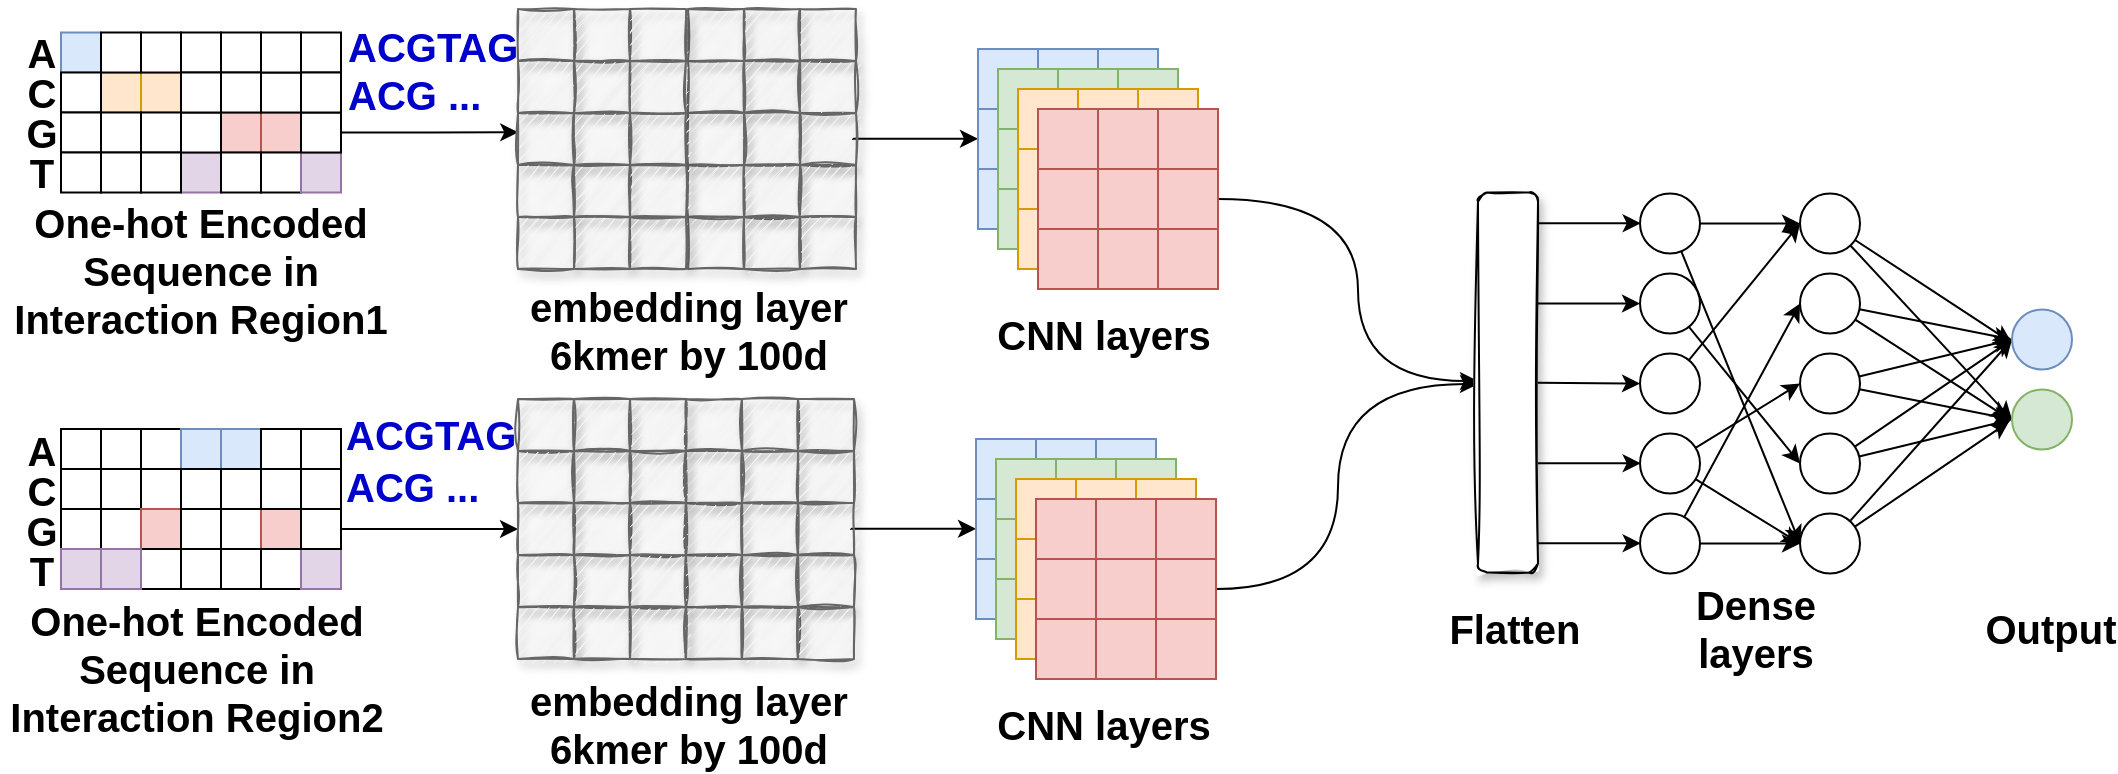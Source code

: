 <mxfile version="14.8.5" type="github">
  <diagram id="KxuiyelQ4g_LW83yEsCo" name="Page-1">
    <mxGraphModel dx="981" dy="526" grid="1" gridSize="10" guides="1" tooltips="1" connect="1" arrows="1" fold="1" page="1" pageScale="1" pageWidth="4681" pageHeight="3300" math="0" shadow="0">
      <root>
        <mxCell id="0" />
        <mxCell id="1" parent="0" />
        <mxCell id="VluUykrjsXQZkPM-GQT4-345" value="" style="rounded=0;whiteSpace=wrap;html=1;shadow=1;glass=0;sketch=1;fillColor=#f5f5f5;strokeColor=#666666;fontColor=#333333;fontStyle=1;fontSize=20;" vertex="1" parent="1">
          <mxGeometry x="505" y="212.5" width="28" height="26" as="geometry" />
        </mxCell>
        <mxCell id="VluUykrjsXQZkPM-GQT4-346" style="edgeStyle=orthogonalEdgeStyle;rounded=0;orthogonalLoop=1;jettySize=auto;html=1;fontStyle=1;fontSize=20;" edge="1" parent="1">
          <mxGeometry relative="1" as="geometry">
            <mxPoint x="587" y="277.4" as="sourcePoint" />
            <mxPoint x="650" y="277.36" as="targetPoint" />
            <Array as="points">
              <mxPoint x="650" y="277.36" />
            </Array>
          </mxGeometry>
        </mxCell>
        <mxCell id="VluUykrjsXQZkPM-GQT4-348" value="" style="whiteSpace=wrap;html=1;aspect=fixed;fillColor=#dae8fc;strokeColor=#6c8ebf;fontStyle=1;fontSize=20;" vertex="1" parent="1">
          <mxGeometry x="650" y="232.5" width="30" height="30" as="geometry" />
        </mxCell>
        <mxCell id="VluUykrjsXQZkPM-GQT4-349" value="" style="whiteSpace=wrap;html=1;aspect=fixed;fillColor=#dae8fc;strokeColor=#6c8ebf;fontStyle=1;fontSize=20;" vertex="1" parent="1">
          <mxGeometry x="680" y="232.5" width="30" height="30" as="geometry" />
        </mxCell>
        <mxCell id="VluUykrjsXQZkPM-GQT4-350" value="" style="whiteSpace=wrap;html=1;aspect=fixed;fillColor=#dae8fc;strokeColor=#6c8ebf;fontStyle=1;fontSize=20;" vertex="1" parent="1">
          <mxGeometry x="710" y="232.5" width="30" height="30" as="geometry" />
        </mxCell>
        <mxCell id="VluUykrjsXQZkPM-GQT4-351" value="" style="whiteSpace=wrap;html=1;aspect=fixed;fillColor=#dae8fc;strokeColor=#6c8ebf;fontStyle=1;fontSize=20;" vertex="1" parent="1">
          <mxGeometry x="650" y="262.5" width="30" height="30" as="geometry" />
        </mxCell>
        <mxCell id="VluUykrjsXQZkPM-GQT4-352" value="" style="whiteSpace=wrap;html=1;aspect=fixed;fillColor=#dae8fc;strokeColor=#6c8ebf;fontStyle=1;fontSize=20;" vertex="1" parent="1">
          <mxGeometry x="680" y="262.5" width="30" height="30" as="geometry" />
        </mxCell>
        <mxCell id="VluUykrjsXQZkPM-GQT4-353" value="" style="whiteSpace=wrap;html=1;aspect=fixed;fillColor=#dae8fc;strokeColor=#6c8ebf;fontStyle=1;fontSize=20;" vertex="1" parent="1">
          <mxGeometry x="710" y="262.5" width="30" height="30" as="geometry" />
        </mxCell>
        <mxCell id="VluUykrjsXQZkPM-GQT4-354" value="" style="whiteSpace=wrap;html=1;aspect=fixed;fillColor=#dae8fc;strokeColor=#6c8ebf;fontStyle=1;fontSize=20;" vertex="1" parent="1">
          <mxGeometry x="650" y="292.5" width="30" height="30" as="geometry" />
        </mxCell>
        <mxCell id="VluUykrjsXQZkPM-GQT4-355" value="" style="whiteSpace=wrap;html=1;aspect=fixed;fillColor=#dae8fc;strokeColor=#6c8ebf;fontStyle=1;fontSize=20;" vertex="1" parent="1">
          <mxGeometry x="680" y="292.5" width="30" height="30" as="geometry" />
        </mxCell>
        <mxCell id="VluUykrjsXQZkPM-GQT4-356" value="" style="whiteSpace=wrap;html=1;aspect=fixed;fillColor=#dae8fc;strokeColor=#6c8ebf;fontStyle=1;fontSize=20;" vertex="1" parent="1">
          <mxGeometry x="710" y="292.5" width="30" height="30" as="geometry" />
        </mxCell>
        <mxCell id="VluUykrjsXQZkPM-GQT4-357" value="" style="whiteSpace=wrap;html=1;aspect=fixed;fillColor=#d5e8d4;strokeColor=#82b366;fontStyle=1;fontSize=20;" vertex="1" parent="1">
          <mxGeometry x="660" y="242.5" width="30" height="30" as="geometry" />
        </mxCell>
        <mxCell id="VluUykrjsXQZkPM-GQT4-358" value="" style="whiteSpace=wrap;html=1;aspect=fixed;fillColor=#d5e8d4;strokeColor=#82b366;fontStyle=1;fontSize=20;" vertex="1" parent="1">
          <mxGeometry x="690" y="242.5" width="30" height="30" as="geometry" />
        </mxCell>
        <mxCell id="VluUykrjsXQZkPM-GQT4-359" value="" style="whiteSpace=wrap;html=1;aspect=fixed;fillColor=#d5e8d4;strokeColor=#82b366;fontStyle=1;fontSize=20;" vertex="1" parent="1">
          <mxGeometry x="720" y="242.5" width="30" height="30" as="geometry" />
        </mxCell>
        <mxCell id="VluUykrjsXQZkPM-GQT4-360" value="" style="whiteSpace=wrap;html=1;aspect=fixed;fillColor=#d5e8d4;strokeColor=#82b366;fontStyle=1;fontSize=20;" vertex="1" parent="1">
          <mxGeometry x="660" y="272.5" width="30" height="30" as="geometry" />
        </mxCell>
        <mxCell id="VluUykrjsXQZkPM-GQT4-361" value="" style="whiteSpace=wrap;html=1;aspect=fixed;fillColor=#d5e8d4;strokeColor=#82b366;fontStyle=1;fontSize=20;" vertex="1" parent="1">
          <mxGeometry x="690" y="272.5" width="30" height="30" as="geometry" />
        </mxCell>
        <mxCell id="VluUykrjsXQZkPM-GQT4-362" value="" style="whiteSpace=wrap;html=1;aspect=fixed;fillColor=#d5e8d4;strokeColor=#82b366;fontStyle=1;fontSize=20;" vertex="1" parent="1">
          <mxGeometry x="720" y="272.5" width="30" height="30" as="geometry" />
        </mxCell>
        <mxCell id="VluUykrjsXQZkPM-GQT4-363" value="" style="whiteSpace=wrap;html=1;aspect=fixed;fillColor=#d5e8d4;strokeColor=#82b366;fontStyle=1;fontSize=20;" vertex="1" parent="1">
          <mxGeometry x="660" y="302.5" width="30" height="30" as="geometry" />
        </mxCell>
        <mxCell id="VluUykrjsXQZkPM-GQT4-364" value="" style="whiteSpace=wrap;html=1;aspect=fixed;fillColor=#d5e8d4;strokeColor=#82b366;fontStyle=1;fontSize=20;" vertex="1" parent="1">
          <mxGeometry x="690" y="302.5" width="30" height="30" as="geometry" />
        </mxCell>
        <mxCell id="VluUykrjsXQZkPM-GQT4-365" value="" style="whiteSpace=wrap;html=1;aspect=fixed;fillColor=#d5e8d4;strokeColor=#82b366;fontStyle=1;fontSize=20;" vertex="1" parent="1">
          <mxGeometry x="720" y="302.5" width="30" height="30" as="geometry" />
        </mxCell>
        <mxCell id="VluUykrjsXQZkPM-GQT4-366" value="" style="whiteSpace=wrap;html=1;aspect=fixed;fillColor=#ffe6cc;strokeColor=#d79b00;fontStyle=1;fontSize=20;" vertex="1" parent="1">
          <mxGeometry x="670" y="252.5" width="30" height="30" as="geometry" />
        </mxCell>
        <mxCell id="VluUykrjsXQZkPM-GQT4-367" value="" style="whiteSpace=wrap;html=1;aspect=fixed;fillColor=#ffe6cc;strokeColor=#d79b00;fontStyle=1;fontSize=20;" vertex="1" parent="1">
          <mxGeometry x="700" y="252.5" width="30" height="30" as="geometry" />
        </mxCell>
        <mxCell id="VluUykrjsXQZkPM-GQT4-368" value="" style="whiteSpace=wrap;html=1;aspect=fixed;fillColor=#ffe6cc;strokeColor=#d79b00;fontStyle=1;fontSize=20;" vertex="1" parent="1">
          <mxGeometry x="730" y="252.5" width="30" height="30" as="geometry" />
        </mxCell>
        <mxCell id="VluUykrjsXQZkPM-GQT4-369" value="" style="whiteSpace=wrap;html=1;aspect=fixed;fillColor=#ffe6cc;strokeColor=#d79b00;fontStyle=1;fontSize=20;" vertex="1" parent="1">
          <mxGeometry x="670" y="282.5" width="30" height="30" as="geometry" />
        </mxCell>
        <mxCell id="VluUykrjsXQZkPM-GQT4-370" value="" style="whiteSpace=wrap;html=1;aspect=fixed;fillColor=#ffe6cc;strokeColor=#d79b00;fontStyle=1;fontSize=20;" vertex="1" parent="1">
          <mxGeometry x="700" y="282.5" width="30" height="30" as="geometry" />
        </mxCell>
        <mxCell id="VluUykrjsXQZkPM-GQT4-371" value="" style="whiteSpace=wrap;html=1;aspect=fixed;fillColor=#ffe6cc;strokeColor=#d79b00;fontStyle=1;fontSize=20;" vertex="1" parent="1">
          <mxGeometry x="730" y="282.5" width="30" height="30" as="geometry" />
        </mxCell>
        <mxCell id="VluUykrjsXQZkPM-GQT4-372" value="" style="whiteSpace=wrap;html=1;aspect=fixed;fillColor=#ffe6cc;strokeColor=#d79b00;fontStyle=1;fontSize=20;" vertex="1" parent="1">
          <mxGeometry x="670" y="312.5" width="30" height="30" as="geometry" />
        </mxCell>
        <mxCell id="VluUykrjsXQZkPM-GQT4-373" value="" style="whiteSpace=wrap;html=1;aspect=fixed;fillColor=#ffe6cc;strokeColor=#d79b00;fontStyle=1;fontSize=20;" vertex="1" parent="1">
          <mxGeometry x="700" y="312.5" width="30" height="30" as="geometry" />
        </mxCell>
        <mxCell id="VluUykrjsXQZkPM-GQT4-374" value="" style="whiteSpace=wrap;html=1;aspect=fixed;fillColor=#ffe6cc;strokeColor=#d79b00;fontStyle=1;fontSize=20;" vertex="1" parent="1">
          <mxGeometry x="730" y="312.5" width="30" height="30" as="geometry" />
        </mxCell>
        <mxCell id="VluUykrjsXQZkPM-GQT4-375" value="" style="whiteSpace=wrap;html=1;aspect=fixed;fillColor=#f8cecc;strokeColor=#b85450;fontStyle=1;fontSize=20;" vertex="1" parent="1">
          <mxGeometry x="680" y="262.5" width="30" height="30" as="geometry" />
        </mxCell>
        <mxCell id="VluUykrjsXQZkPM-GQT4-376" value="" style="whiteSpace=wrap;html=1;aspect=fixed;fillColor=#f8cecc;strokeColor=#b85450;fontStyle=1;fontSize=20;" vertex="1" parent="1">
          <mxGeometry x="710" y="262.5" width="30" height="30" as="geometry" />
        </mxCell>
        <mxCell id="VluUykrjsXQZkPM-GQT4-377" value="" style="whiteSpace=wrap;html=1;aspect=fixed;fillColor=#f8cecc;strokeColor=#b85450;fontStyle=1;fontSize=20;" vertex="1" parent="1">
          <mxGeometry x="740" y="262.5" width="30" height="30" as="geometry" />
        </mxCell>
        <mxCell id="VluUykrjsXQZkPM-GQT4-378" value="" style="whiteSpace=wrap;html=1;aspect=fixed;fillColor=#f8cecc;strokeColor=#b85450;fontStyle=1;fontSize=20;" vertex="1" parent="1">
          <mxGeometry x="680" y="292.5" width="30" height="30" as="geometry" />
        </mxCell>
        <mxCell id="VluUykrjsXQZkPM-GQT4-379" value="" style="whiteSpace=wrap;html=1;aspect=fixed;fillColor=#f8cecc;strokeColor=#b85450;fontStyle=1;fontSize=20;" vertex="1" parent="1">
          <mxGeometry x="710" y="292.5" width="30" height="30" as="geometry" />
        </mxCell>
        <mxCell id="VluUykrjsXQZkPM-GQT4-380" style="edgeStyle=orthogonalEdgeStyle;curved=1;rounded=0;orthogonalLoop=1;jettySize=auto;html=1;entryX=0;entryY=0.5;entryDx=0;entryDy=0;fontStyle=1;fontSize=20;" edge="1" parent="1" source="VluUykrjsXQZkPM-GQT4-381">
          <mxGeometry relative="1" as="geometry">
            <mxPoint x="900" y="398.5" as="targetPoint" />
            <Array as="points">
              <mxPoint x="840" y="308" />
              <mxPoint x="840" y="399" />
            </Array>
          </mxGeometry>
        </mxCell>
        <mxCell id="VluUykrjsXQZkPM-GQT4-381" value="" style="whiteSpace=wrap;html=1;aspect=fixed;fillColor=#f8cecc;strokeColor=#b85450;fontStyle=1;fontSize=20;" vertex="1" parent="1">
          <mxGeometry x="740" y="292.5" width="30" height="30" as="geometry" />
        </mxCell>
        <mxCell id="VluUykrjsXQZkPM-GQT4-382" value="" style="whiteSpace=wrap;html=1;aspect=fixed;fillColor=#f8cecc;strokeColor=#b85450;fontStyle=1;fontSize=20;" vertex="1" parent="1">
          <mxGeometry x="680" y="322.5" width="30" height="30" as="geometry" />
        </mxCell>
        <mxCell id="VluUykrjsXQZkPM-GQT4-383" value="" style="whiteSpace=wrap;html=1;aspect=fixed;fillColor=#f8cecc;strokeColor=#b85450;fontStyle=1;fontSize=20;" vertex="1" parent="1">
          <mxGeometry x="710" y="322.5" width="30" height="30" as="geometry" />
        </mxCell>
        <mxCell id="VluUykrjsXQZkPM-GQT4-384" value="" style="whiteSpace=wrap;html=1;aspect=fixed;fillColor=#f8cecc;strokeColor=#b85450;fontStyle=1;fontSize=20;" vertex="1" parent="1">
          <mxGeometry x="740" y="322.5" width="30" height="30" as="geometry" />
        </mxCell>
        <mxCell id="VluUykrjsXQZkPM-GQT4-385" value="" style="rounded=0;whiteSpace=wrap;html=1;shadow=1;glass=0;sketch=1;fillColor=#f5f5f5;strokeColor=#666666;fontColor=#333333;fontStyle=1;fontSize=20;" vertex="1" parent="1">
          <mxGeometry x="533" y="212.5" width="28" height="26" as="geometry" />
        </mxCell>
        <mxCell id="VluUykrjsXQZkPM-GQT4-386" value="" style="rounded=0;whiteSpace=wrap;html=1;shadow=1;glass=0;sketch=1;fillColor=#f5f5f5;strokeColor=#666666;fontColor=#333333;fontStyle=1;fontSize=20;" vertex="1" parent="1">
          <mxGeometry x="561" y="212.5" width="28" height="26" as="geometry" />
        </mxCell>
        <mxCell id="VluUykrjsXQZkPM-GQT4-387" value="" style="rounded=0;whiteSpace=wrap;html=1;shadow=1;glass=0;sketch=1;fillColor=#f5f5f5;strokeColor=#666666;fontColor=#333333;fontStyle=1;fontSize=20;" vertex="1" parent="1">
          <mxGeometry x="505" y="238.5" width="28" height="26" as="geometry" />
        </mxCell>
        <mxCell id="VluUykrjsXQZkPM-GQT4-388" value="" style="rounded=0;whiteSpace=wrap;html=1;shadow=1;glass=0;sketch=1;fillColor=#f5f5f5;strokeColor=#666666;fontColor=#333333;fontStyle=1;fontSize=20;" vertex="1" parent="1">
          <mxGeometry x="533" y="238.5" width="28" height="26" as="geometry" />
        </mxCell>
        <mxCell id="VluUykrjsXQZkPM-GQT4-389" value="" style="rounded=0;whiteSpace=wrap;html=1;shadow=1;glass=0;sketch=1;fillColor=#f5f5f5;strokeColor=#666666;fontColor=#333333;fontStyle=1;fontSize=20;" vertex="1" parent="1">
          <mxGeometry x="561" y="238.5" width="28" height="26" as="geometry" />
        </mxCell>
        <mxCell id="VluUykrjsXQZkPM-GQT4-390" value="" style="rounded=0;whiteSpace=wrap;html=1;shadow=1;glass=0;sketch=1;fillColor=#f5f5f5;strokeColor=#666666;fontColor=#333333;fontStyle=1;fontSize=20;" vertex="1" parent="1">
          <mxGeometry x="505" y="264.5" width="28" height="26" as="geometry" />
        </mxCell>
        <mxCell id="VluUykrjsXQZkPM-GQT4-391" value="" style="rounded=0;whiteSpace=wrap;html=1;shadow=1;glass=0;sketch=1;fillColor=#f5f5f5;strokeColor=#666666;fontColor=#333333;fontStyle=1;fontSize=20;" vertex="1" parent="1">
          <mxGeometry x="533" y="264.5" width="28" height="26" as="geometry" />
        </mxCell>
        <mxCell id="VluUykrjsXQZkPM-GQT4-392" value="" style="rounded=0;whiteSpace=wrap;html=1;shadow=1;glass=0;sketch=1;fillColor=#f5f5f5;strokeColor=#666666;fontColor=#333333;fontStyle=1;fontSize=20;" vertex="1" parent="1">
          <mxGeometry x="561" y="264.5" width="28" height="26" as="geometry" />
        </mxCell>
        <mxCell id="VluUykrjsXQZkPM-GQT4-393" value="" style="rounded=0;whiteSpace=wrap;html=1;shadow=1;glass=0;sketch=1;fillColor=#f5f5f5;strokeColor=#666666;fontColor=#333333;fontStyle=1;fontSize=20;" vertex="1" parent="1">
          <mxGeometry x="505" y="290.5" width="28" height="26" as="geometry" />
        </mxCell>
        <mxCell id="VluUykrjsXQZkPM-GQT4-394" value="" style="rounded=0;whiteSpace=wrap;html=1;shadow=1;glass=0;sketch=1;fillColor=#f5f5f5;strokeColor=#666666;fontColor=#333333;fontStyle=1;fontSize=20;" vertex="1" parent="1">
          <mxGeometry x="533" y="290.5" width="28" height="26" as="geometry" />
        </mxCell>
        <mxCell id="VluUykrjsXQZkPM-GQT4-395" value="" style="rounded=0;whiteSpace=wrap;html=1;shadow=1;glass=0;sketch=1;fillColor=#f5f5f5;strokeColor=#666666;fontColor=#333333;fontStyle=1;fontSize=20;" vertex="1" parent="1">
          <mxGeometry x="561" y="290.5" width="28" height="26" as="geometry" />
        </mxCell>
        <mxCell id="VluUykrjsXQZkPM-GQT4-396" value="" style="rounded=0;whiteSpace=wrap;html=1;shadow=1;glass=0;sketch=1;fillColor=#f5f5f5;strokeColor=#666666;fontColor=#333333;fontStyle=1;fontSize=20;" vertex="1" parent="1">
          <mxGeometry x="505" y="316.5" width="28" height="26" as="geometry" />
        </mxCell>
        <mxCell id="VluUykrjsXQZkPM-GQT4-397" value="" style="rounded=0;whiteSpace=wrap;html=1;shadow=1;glass=0;sketch=1;fillColor=#f5f5f5;strokeColor=#666666;fontColor=#333333;fontStyle=1;fontSize=20;" vertex="1" parent="1">
          <mxGeometry x="533" y="316.5" width="28" height="26" as="geometry" />
        </mxCell>
        <mxCell id="VluUykrjsXQZkPM-GQT4-398" value="" style="rounded=0;whiteSpace=wrap;html=1;shadow=1;glass=0;sketch=1;fillColor=#f5f5f5;strokeColor=#666666;fontColor=#333333;fontStyle=1;fontSize=20;" vertex="1" parent="1">
          <mxGeometry x="561" y="316.5" width="28" height="26" as="geometry" />
        </mxCell>
        <mxCell id="VluUykrjsXQZkPM-GQT4-399" value="" style="rounded=0;whiteSpace=wrap;html=1;shadow=1;glass=0;sketch=1;fillColor=#f5f5f5;strokeColor=#666666;fontColor=#333333;fontStyle=1;fontSize=20;" vertex="1" parent="1">
          <mxGeometry x="504" y="407.5" width="28" height="26" as="geometry" />
        </mxCell>
        <mxCell id="VluUykrjsXQZkPM-GQT4-400" style="edgeStyle=orthogonalEdgeStyle;rounded=0;orthogonalLoop=1;jettySize=auto;html=1;fontStyle=1;fontSize=20;" edge="1" parent="1">
          <mxGeometry relative="1" as="geometry">
            <mxPoint x="586" y="472.4" as="sourcePoint" />
            <mxPoint x="649" y="472.36" as="targetPoint" />
            <Array as="points">
              <mxPoint x="649" y="472.36" />
            </Array>
          </mxGeometry>
        </mxCell>
        <mxCell id="VluUykrjsXQZkPM-GQT4-402" value="" style="whiteSpace=wrap;html=1;aspect=fixed;fillColor=#dae8fc;strokeColor=#6c8ebf;fontStyle=1;fontSize=20;" vertex="1" parent="1">
          <mxGeometry x="649" y="427.5" width="30" height="30" as="geometry" />
        </mxCell>
        <mxCell id="VluUykrjsXQZkPM-GQT4-403" value="" style="whiteSpace=wrap;html=1;aspect=fixed;fillColor=#dae8fc;strokeColor=#6c8ebf;fontStyle=1;fontSize=20;" vertex="1" parent="1">
          <mxGeometry x="679" y="427.5" width="30" height="30" as="geometry" />
        </mxCell>
        <mxCell id="VluUykrjsXQZkPM-GQT4-404" value="" style="whiteSpace=wrap;html=1;aspect=fixed;fillColor=#dae8fc;strokeColor=#6c8ebf;fontStyle=1;fontSize=20;" vertex="1" parent="1">
          <mxGeometry x="709" y="427.5" width="30" height="30" as="geometry" />
        </mxCell>
        <mxCell id="VluUykrjsXQZkPM-GQT4-405" value="" style="whiteSpace=wrap;html=1;aspect=fixed;fillColor=#dae8fc;strokeColor=#6c8ebf;fontStyle=1;fontSize=20;" vertex="1" parent="1">
          <mxGeometry x="649" y="457.5" width="30" height="30" as="geometry" />
        </mxCell>
        <mxCell id="VluUykrjsXQZkPM-GQT4-406" value="" style="whiteSpace=wrap;html=1;aspect=fixed;fillColor=#dae8fc;strokeColor=#6c8ebf;fontStyle=1;fontSize=20;" vertex="1" parent="1">
          <mxGeometry x="679" y="457.5" width="30" height="30" as="geometry" />
        </mxCell>
        <mxCell id="VluUykrjsXQZkPM-GQT4-407" value="" style="whiteSpace=wrap;html=1;aspect=fixed;fillColor=#dae8fc;strokeColor=#6c8ebf;fontStyle=1;fontSize=20;" vertex="1" parent="1">
          <mxGeometry x="709" y="457.5" width="30" height="30" as="geometry" />
        </mxCell>
        <mxCell id="VluUykrjsXQZkPM-GQT4-408" value="" style="whiteSpace=wrap;html=1;aspect=fixed;fillColor=#dae8fc;strokeColor=#6c8ebf;fontStyle=1;fontSize=20;" vertex="1" parent="1">
          <mxGeometry x="649" y="487.5" width="30" height="30" as="geometry" />
        </mxCell>
        <mxCell id="VluUykrjsXQZkPM-GQT4-409" value="" style="whiteSpace=wrap;html=1;aspect=fixed;fillColor=#dae8fc;strokeColor=#6c8ebf;fontStyle=1;fontSize=20;" vertex="1" parent="1">
          <mxGeometry x="679" y="487.5" width="30" height="30" as="geometry" />
        </mxCell>
        <mxCell id="VluUykrjsXQZkPM-GQT4-410" value="" style="whiteSpace=wrap;html=1;aspect=fixed;fillColor=#dae8fc;strokeColor=#6c8ebf;fontStyle=1;fontSize=20;" vertex="1" parent="1">
          <mxGeometry x="709" y="487.5" width="30" height="30" as="geometry" />
        </mxCell>
        <mxCell id="VluUykrjsXQZkPM-GQT4-411" value="" style="whiteSpace=wrap;html=1;aspect=fixed;fillColor=#d5e8d4;strokeColor=#82b366;fontStyle=1;fontSize=20;" vertex="1" parent="1">
          <mxGeometry x="659" y="437.5" width="30" height="30" as="geometry" />
        </mxCell>
        <mxCell id="VluUykrjsXQZkPM-GQT4-412" value="" style="whiteSpace=wrap;html=1;aspect=fixed;fillColor=#d5e8d4;strokeColor=#82b366;fontStyle=1;fontSize=20;" vertex="1" parent="1">
          <mxGeometry x="689" y="437.5" width="30" height="30" as="geometry" />
        </mxCell>
        <mxCell id="VluUykrjsXQZkPM-GQT4-413" value="" style="whiteSpace=wrap;html=1;aspect=fixed;fillColor=#d5e8d4;strokeColor=#82b366;fontStyle=1;fontSize=20;" vertex="1" parent="1">
          <mxGeometry x="719" y="437.5" width="30" height="30" as="geometry" />
        </mxCell>
        <mxCell id="VluUykrjsXQZkPM-GQT4-414" value="" style="whiteSpace=wrap;html=1;aspect=fixed;fillColor=#d5e8d4;strokeColor=#82b366;fontStyle=1;fontSize=20;" vertex="1" parent="1">
          <mxGeometry x="659" y="467.5" width="30" height="30" as="geometry" />
        </mxCell>
        <mxCell id="VluUykrjsXQZkPM-GQT4-415" value="" style="whiteSpace=wrap;html=1;aspect=fixed;fillColor=#d5e8d4;strokeColor=#82b366;fontStyle=1;fontSize=20;" vertex="1" parent="1">
          <mxGeometry x="689" y="467.5" width="30" height="30" as="geometry" />
        </mxCell>
        <mxCell id="VluUykrjsXQZkPM-GQT4-416" value="" style="whiteSpace=wrap;html=1;aspect=fixed;fillColor=#d5e8d4;strokeColor=#82b366;fontStyle=1;fontSize=20;" vertex="1" parent="1">
          <mxGeometry x="719" y="467.5" width="30" height="30" as="geometry" />
        </mxCell>
        <mxCell id="VluUykrjsXQZkPM-GQT4-417" value="" style="whiteSpace=wrap;html=1;aspect=fixed;fillColor=#d5e8d4;strokeColor=#82b366;fontStyle=1;fontSize=20;" vertex="1" parent="1">
          <mxGeometry x="659" y="497.5" width="30" height="30" as="geometry" />
        </mxCell>
        <mxCell id="VluUykrjsXQZkPM-GQT4-418" value="" style="whiteSpace=wrap;html=1;aspect=fixed;fillColor=#d5e8d4;strokeColor=#82b366;fontStyle=1;fontSize=20;" vertex="1" parent="1">
          <mxGeometry x="689" y="497.5" width="30" height="30" as="geometry" />
        </mxCell>
        <mxCell id="VluUykrjsXQZkPM-GQT4-419" value="" style="whiteSpace=wrap;html=1;aspect=fixed;fillColor=#d5e8d4;strokeColor=#82b366;fontStyle=1;fontSize=20;" vertex="1" parent="1">
          <mxGeometry x="719" y="497.5" width="30" height="30" as="geometry" />
        </mxCell>
        <mxCell id="VluUykrjsXQZkPM-GQT4-420" value="" style="whiteSpace=wrap;html=1;aspect=fixed;fillColor=#ffe6cc;strokeColor=#d79b00;fontStyle=1;fontSize=20;" vertex="1" parent="1">
          <mxGeometry x="669" y="447.5" width="30" height="30" as="geometry" />
        </mxCell>
        <mxCell id="VluUykrjsXQZkPM-GQT4-421" value="" style="whiteSpace=wrap;html=1;aspect=fixed;fillColor=#ffe6cc;strokeColor=#d79b00;fontStyle=1;fontSize=20;" vertex="1" parent="1">
          <mxGeometry x="699" y="447.5" width="30" height="30" as="geometry" />
        </mxCell>
        <mxCell id="VluUykrjsXQZkPM-GQT4-422" value="" style="whiteSpace=wrap;html=1;aspect=fixed;fillColor=#ffe6cc;strokeColor=#d79b00;fontStyle=1;fontSize=20;" vertex="1" parent="1">
          <mxGeometry x="729" y="447.5" width="30" height="30" as="geometry" />
        </mxCell>
        <mxCell id="VluUykrjsXQZkPM-GQT4-423" value="" style="whiteSpace=wrap;html=1;aspect=fixed;fillColor=#ffe6cc;strokeColor=#d79b00;fontStyle=1;fontSize=20;" vertex="1" parent="1">
          <mxGeometry x="669" y="477.5" width="30" height="30" as="geometry" />
        </mxCell>
        <mxCell id="VluUykrjsXQZkPM-GQT4-424" value="" style="whiteSpace=wrap;html=1;aspect=fixed;fillColor=#ffe6cc;strokeColor=#d79b00;fontStyle=1;fontSize=20;" vertex="1" parent="1">
          <mxGeometry x="699" y="477.5" width="30" height="30" as="geometry" />
        </mxCell>
        <mxCell id="VluUykrjsXQZkPM-GQT4-425" value="" style="whiteSpace=wrap;html=1;aspect=fixed;fillColor=#ffe6cc;strokeColor=#d79b00;fontStyle=1;fontSize=20;" vertex="1" parent="1">
          <mxGeometry x="729" y="477.5" width="30" height="30" as="geometry" />
        </mxCell>
        <mxCell id="VluUykrjsXQZkPM-GQT4-426" value="" style="whiteSpace=wrap;html=1;aspect=fixed;fillColor=#ffe6cc;strokeColor=#d79b00;fontStyle=1;fontSize=20;" vertex="1" parent="1">
          <mxGeometry x="669" y="507.5" width="30" height="30" as="geometry" />
        </mxCell>
        <mxCell id="VluUykrjsXQZkPM-GQT4-427" value="" style="whiteSpace=wrap;html=1;aspect=fixed;fillColor=#ffe6cc;strokeColor=#d79b00;fontStyle=1;fontSize=20;" vertex="1" parent="1">
          <mxGeometry x="699" y="507.5" width="30" height="30" as="geometry" />
        </mxCell>
        <mxCell id="VluUykrjsXQZkPM-GQT4-428" value="" style="whiteSpace=wrap;html=1;aspect=fixed;fillColor=#ffe6cc;strokeColor=#d79b00;fontStyle=1;fontSize=20;" vertex="1" parent="1">
          <mxGeometry x="729" y="507.5" width="30" height="30" as="geometry" />
        </mxCell>
        <mxCell id="VluUykrjsXQZkPM-GQT4-429" value="" style="whiteSpace=wrap;html=1;aspect=fixed;fillColor=#f8cecc;strokeColor=#b85450;fontStyle=1;fontSize=20;" vertex="1" parent="1">
          <mxGeometry x="679" y="457.5" width="30" height="30" as="geometry" />
        </mxCell>
        <mxCell id="VluUykrjsXQZkPM-GQT4-430" value="" style="whiteSpace=wrap;html=1;aspect=fixed;fillColor=#f8cecc;strokeColor=#b85450;fontStyle=1;fontSize=20;" vertex="1" parent="1">
          <mxGeometry x="709" y="457.5" width="30" height="30" as="geometry" />
        </mxCell>
        <mxCell id="VluUykrjsXQZkPM-GQT4-431" value="" style="whiteSpace=wrap;html=1;aspect=fixed;fillColor=#f8cecc;strokeColor=#b85450;fontStyle=1;fontSize=20;" vertex="1" parent="1">
          <mxGeometry x="739" y="457.5" width="30" height="30" as="geometry" />
        </mxCell>
        <mxCell id="VluUykrjsXQZkPM-GQT4-432" value="" style="whiteSpace=wrap;html=1;aspect=fixed;fillColor=#f8cecc;strokeColor=#b85450;fontStyle=1;fontSize=20;" vertex="1" parent="1">
          <mxGeometry x="679" y="487.5" width="30" height="30" as="geometry" />
        </mxCell>
        <mxCell id="VluUykrjsXQZkPM-GQT4-433" value="" style="whiteSpace=wrap;html=1;aspect=fixed;fillColor=#f8cecc;strokeColor=#b85450;fontStyle=1;fontSize=20;" vertex="1" parent="1">
          <mxGeometry x="709" y="487.5" width="30" height="30" as="geometry" />
        </mxCell>
        <mxCell id="VluUykrjsXQZkPM-GQT4-434" style="edgeStyle=orthogonalEdgeStyle;curved=1;rounded=0;orthogonalLoop=1;jettySize=auto;html=1;fontStyle=1;fontSize=20;" edge="1" parent="1" source="VluUykrjsXQZkPM-GQT4-435">
          <mxGeometry relative="1" as="geometry">
            <mxPoint x="900" y="400" as="targetPoint" />
            <Array as="points">
              <mxPoint x="830" y="503" />
              <mxPoint x="830" y="400" />
            </Array>
          </mxGeometry>
        </mxCell>
        <mxCell id="VluUykrjsXQZkPM-GQT4-435" value="" style="whiteSpace=wrap;html=1;aspect=fixed;fillColor=#f8cecc;strokeColor=#b85450;fontStyle=1;fontSize=20;" vertex="1" parent="1">
          <mxGeometry x="739" y="487.5" width="30" height="30" as="geometry" />
        </mxCell>
        <mxCell id="VluUykrjsXQZkPM-GQT4-436" value="" style="whiteSpace=wrap;html=1;aspect=fixed;fillColor=#f8cecc;strokeColor=#b85450;fontStyle=1;fontSize=20;" vertex="1" parent="1">
          <mxGeometry x="679" y="517.5" width="30" height="30" as="geometry" />
        </mxCell>
        <mxCell id="VluUykrjsXQZkPM-GQT4-437" value="" style="whiteSpace=wrap;html=1;aspect=fixed;fillColor=#f8cecc;strokeColor=#b85450;fontStyle=1;fontSize=20;" vertex="1" parent="1">
          <mxGeometry x="709" y="517.5" width="30" height="30" as="geometry" />
        </mxCell>
        <mxCell id="VluUykrjsXQZkPM-GQT4-438" value="" style="whiteSpace=wrap;html=1;aspect=fixed;fillColor=#f8cecc;strokeColor=#b85450;fontStyle=1;fontSize=20;" vertex="1" parent="1">
          <mxGeometry x="739" y="517.5" width="30" height="30" as="geometry" />
        </mxCell>
        <mxCell id="VluUykrjsXQZkPM-GQT4-439" value="" style="rounded=0;whiteSpace=wrap;html=1;shadow=1;glass=0;sketch=1;fillColor=#f5f5f5;strokeColor=#666666;fontColor=#333333;fontStyle=1;fontSize=20;" vertex="1" parent="1">
          <mxGeometry x="532" y="407.5" width="28" height="26" as="geometry" />
        </mxCell>
        <mxCell id="VluUykrjsXQZkPM-GQT4-440" value="" style="rounded=0;whiteSpace=wrap;html=1;shadow=1;glass=0;sketch=1;fillColor=#f5f5f5;strokeColor=#666666;fontColor=#333333;fontStyle=1;fontSize=20;" vertex="1" parent="1">
          <mxGeometry x="560" y="407.5" width="28" height="26" as="geometry" />
        </mxCell>
        <mxCell id="VluUykrjsXQZkPM-GQT4-441" value="" style="rounded=0;whiteSpace=wrap;html=1;shadow=1;glass=0;sketch=1;fillColor=#f5f5f5;strokeColor=#666666;fontColor=#333333;fontStyle=1;fontSize=20;" vertex="1" parent="1">
          <mxGeometry x="504" y="433.5" width="28" height="26" as="geometry" />
        </mxCell>
        <mxCell id="VluUykrjsXQZkPM-GQT4-442" value="" style="rounded=0;whiteSpace=wrap;html=1;shadow=1;glass=0;sketch=1;fillColor=#f5f5f5;strokeColor=#666666;fontColor=#333333;fontStyle=1;fontSize=20;" vertex="1" parent="1">
          <mxGeometry x="532" y="433.5" width="28" height="26" as="geometry" />
        </mxCell>
        <mxCell id="VluUykrjsXQZkPM-GQT4-443" value="" style="rounded=0;whiteSpace=wrap;html=1;shadow=1;glass=0;sketch=1;fillColor=#f5f5f5;strokeColor=#666666;fontColor=#333333;fontStyle=1;fontSize=20;" vertex="1" parent="1">
          <mxGeometry x="560" y="433.5" width="28" height="26" as="geometry" />
        </mxCell>
        <mxCell id="VluUykrjsXQZkPM-GQT4-444" value="" style="rounded=0;whiteSpace=wrap;html=1;shadow=1;glass=0;sketch=1;fillColor=#f5f5f5;strokeColor=#666666;fontColor=#333333;fontStyle=1;fontSize=20;" vertex="1" parent="1">
          <mxGeometry x="504" y="459.5" width="28" height="26" as="geometry" />
        </mxCell>
        <mxCell id="VluUykrjsXQZkPM-GQT4-445" value="" style="rounded=0;whiteSpace=wrap;html=1;shadow=1;glass=0;sketch=1;fillColor=#f5f5f5;strokeColor=#666666;fontColor=#333333;fontStyle=1;fontSize=20;" vertex="1" parent="1">
          <mxGeometry x="532" y="459.5" width="28" height="26" as="geometry" />
        </mxCell>
        <mxCell id="VluUykrjsXQZkPM-GQT4-446" value="" style="rounded=0;whiteSpace=wrap;html=1;shadow=1;glass=0;sketch=1;fillColor=#f5f5f5;strokeColor=#666666;fontColor=#333333;fontStyle=1;fontSize=20;" vertex="1" parent="1">
          <mxGeometry x="560" y="459.5" width="28" height="26" as="geometry" />
        </mxCell>
        <mxCell id="VluUykrjsXQZkPM-GQT4-447" value="" style="rounded=0;whiteSpace=wrap;html=1;shadow=1;glass=0;sketch=1;fillColor=#f5f5f5;strokeColor=#666666;fontColor=#333333;fontStyle=1;fontSize=20;" vertex="1" parent="1">
          <mxGeometry x="504" y="485.5" width="28" height="26" as="geometry" />
        </mxCell>
        <mxCell id="VluUykrjsXQZkPM-GQT4-448" value="" style="rounded=0;whiteSpace=wrap;html=1;shadow=1;glass=0;sketch=1;fillColor=#f5f5f5;strokeColor=#666666;fontColor=#333333;fontStyle=1;fontSize=20;" vertex="1" parent="1">
          <mxGeometry x="532" y="485.5" width="28" height="26" as="geometry" />
        </mxCell>
        <mxCell id="VluUykrjsXQZkPM-GQT4-449" value="" style="rounded=0;whiteSpace=wrap;html=1;shadow=1;glass=0;sketch=1;fillColor=#f5f5f5;strokeColor=#666666;fontColor=#333333;fontStyle=1;fontSize=20;" vertex="1" parent="1">
          <mxGeometry x="560" y="485.5" width="28" height="26" as="geometry" />
        </mxCell>
        <mxCell id="VluUykrjsXQZkPM-GQT4-450" value="" style="rounded=0;whiteSpace=wrap;html=1;shadow=1;glass=0;sketch=1;fillColor=#f5f5f5;strokeColor=#666666;fontColor=#333333;fontStyle=1;fontSize=20;" vertex="1" parent="1">
          <mxGeometry x="504" y="511.5" width="28" height="26" as="geometry" />
        </mxCell>
        <mxCell id="VluUykrjsXQZkPM-GQT4-451" value="" style="rounded=0;whiteSpace=wrap;html=1;shadow=1;glass=0;sketch=1;fillColor=#f5f5f5;strokeColor=#666666;fontColor=#333333;fontStyle=1;fontSize=20;" vertex="1" parent="1">
          <mxGeometry x="532" y="511.5" width="28" height="26" as="geometry" />
        </mxCell>
        <mxCell id="VluUykrjsXQZkPM-GQT4-452" value="" style="rounded=0;whiteSpace=wrap;html=1;shadow=1;glass=0;sketch=1;fillColor=#f5f5f5;strokeColor=#666666;fontColor=#333333;fontStyle=1;fontSize=20;" vertex="1" parent="1">
          <mxGeometry x="560" y="511.5" width="28" height="26" as="geometry" />
        </mxCell>
        <mxCell id="VluUykrjsXQZkPM-GQT4-453" value="&lt;div style=&quot;font-size: 20px;&quot;&gt;CNN layers&lt;/div&gt;" style="text;html=1;strokeColor=none;fillColor=none;align=center;verticalAlign=middle;whiteSpace=wrap;rounded=0;fontStyle=1;fontSize=20;" vertex="1" parent="1">
          <mxGeometry x="588" y="364.75" width="250" height="20" as="geometry" />
        </mxCell>
        <mxCell id="VluUykrjsXQZkPM-GQT4-454" value="&lt;div style=&quot;font-size: 20px;&quot;&gt;CNN layers&lt;/div&gt;" style="text;html=1;strokeColor=none;fillColor=none;align=center;verticalAlign=middle;whiteSpace=wrap;rounded=0;fontStyle=1;fontSize=20;" vertex="1" parent="1">
          <mxGeometry x="588" y="560" width="250" height="20" as="geometry" />
        </mxCell>
        <mxCell id="VluUykrjsXQZkPM-GQT4-457" value="G" style="text;html=1;strokeColor=none;fillColor=none;align=center;verticalAlign=middle;whiteSpace=wrap;rounded=0;fontStyle=1;fontSize=20;" vertex="1" parent="1">
          <mxGeometry x="161.5" y="264.25" width="40" height="20" as="geometry" />
        </mxCell>
        <mxCell id="VluUykrjsXQZkPM-GQT4-458" value="T" style="text;html=1;strokeColor=none;fillColor=none;align=center;verticalAlign=middle;whiteSpace=wrap;rounded=0;fontStyle=1;fontSize=20;" vertex="1" parent="1">
          <mxGeometry x="161.5" y="284.25" width="40" height="20" as="geometry" />
        </mxCell>
        <mxCell id="VluUykrjsXQZkPM-GQT4-459" value="&lt;div style=&quot;font-size: 20px;&quot;&gt;A&lt;/div&gt;" style="text;html=1;strokeColor=none;fillColor=none;align=center;verticalAlign=middle;whiteSpace=wrap;rounded=0;fontStyle=1;fontSize=20;" vertex="1" parent="1">
          <mxGeometry x="161.5" y="224.25" width="40" height="20" as="geometry" />
        </mxCell>
        <mxCell id="VluUykrjsXQZkPM-GQT4-460" value="C" style="text;html=1;strokeColor=none;fillColor=none;align=center;verticalAlign=middle;whiteSpace=wrap;rounded=0;fontStyle=1;fontSize=20;" vertex="1" parent="1">
          <mxGeometry x="161.5" y="244.25" width="40" height="20" as="geometry" />
        </mxCell>
        <mxCell id="VluUykrjsXQZkPM-GQT4-461" value="" style="whiteSpace=wrap;html=1;aspect=fixed;fillColor=#dae8fc;strokeColor=#6c8ebf;fontStyle=1;fontSize=20;" vertex="1" parent="1">
          <mxGeometry x="191.5" y="224.25" width="20" height="20" as="geometry" />
        </mxCell>
        <mxCell id="VluUykrjsXQZkPM-GQT4-462" value="" style="whiteSpace=wrap;html=1;aspect=fixed;fontStyle=1;fontSize=20;" vertex="1" parent="1">
          <mxGeometry x="211.5" y="244.25" width="20" height="20" as="geometry" />
        </mxCell>
        <mxCell id="VluUykrjsXQZkPM-GQT4-463" value="" style="whiteSpace=wrap;html=1;aspect=fixed;fillColor=#ffe6cc;strokeColor=#d79b00;fontStyle=1;fontSize=20;" vertex="1" parent="1">
          <mxGeometry x="211.5" y="244.25" width="20" height="20" as="geometry" />
        </mxCell>
        <mxCell id="VluUykrjsXQZkPM-GQT4-464" value="" style="whiteSpace=wrap;html=1;aspect=fixed;fillColor=#ffe6cc;strokeColor=#d79b00;fontStyle=1;fontSize=20;" vertex="1" parent="1">
          <mxGeometry x="231.5" y="244.25" width="20" height="20" as="geometry" />
        </mxCell>
        <mxCell id="VluUykrjsXQZkPM-GQT4-465" value="" style="whiteSpace=wrap;html=1;aspect=fixed;fillColor=#e1d5e7;strokeColor=#9673a6;fontStyle=1;fontSize=20;" vertex="1" parent="1">
          <mxGeometry x="251.5" y="284.25" width="20" height="20" as="geometry" />
        </mxCell>
        <mxCell id="VluUykrjsXQZkPM-GQT4-466" value="" style="whiteSpace=wrap;html=1;aspect=fixed;fillColor=#f8cecc;strokeColor=#b85450;fontStyle=1;fontSize=20;" vertex="1" parent="1">
          <mxGeometry x="271.5" y="264.25" width="20" height="20" as="geometry" />
        </mxCell>
        <mxCell id="VluUykrjsXQZkPM-GQT4-467" value="" style="whiteSpace=wrap;html=1;aspect=fixed;fillColor=#f8cecc;strokeColor=#b85450;fontStyle=1;fontSize=20;" vertex="1" parent="1">
          <mxGeometry x="291.5" y="264.25" width="20" height="20" as="geometry" />
        </mxCell>
        <mxCell id="VluUykrjsXQZkPM-GQT4-468" value="" style="rounded=0;whiteSpace=wrap;html=1;fontStyle=1;fontSize=20;" vertex="1" parent="1">
          <mxGeometry x="191.5" y="244.25" width="20" height="20" as="geometry" />
        </mxCell>
        <mxCell id="VluUykrjsXQZkPM-GQT4-469" value="" style="rounded=0;whiteSpace=wrap;html=1;fontStyle=1;fontSize=20;" vertex="1" parent="1">
          <mxGeometry x="191.5" y="264.25" width="20" height="20" as="geometry" />
        </mxCell>
        <mxCell id="VluUykrjsXQZkPM-GQT4-470" value="" style="rounded=0;whiteSpace=wrap;html=1;fontStyle=1;fontSize=20;" vertex="1" parent="1">
          <mxGeometry x="211.5" y="264.25" width="20" height="20" as="geometry" />
        </mxCell>
        <mxCell id="VluUykrjsXQZkPM-GQT4-471" value="" style="rounded=0;whiteSpace=wrap;html=1;fontStyle=1;fontSize=20;" vertex="1" parent="1">
          <mxGeometry x="231.5" y="264.25" width="20" height="20" as="geometry" />
        </mxCell>
        <mxCell id="VluUykrjsXQZkPM-GQT4-472" value="" style="rounded=0;whiteSpace=wrap;html=1;fontStyle=1;fontSize=20;" vertex="1" parent="1">
          <mxGeometry x="251.5" y="264.25" width="20" height="20" as="geometry" />
        </mxCell>
        <mxCell id="VluUykrjsXQZkPM-GQT4-473" value="" style="rounded=0;whiteSpace=wrap;html=1;fontStyle=1;fontSize=20;" vertex="1" parent="1">
          <mxGeometry x="231.5" y="284.25" width="20" height="20" as="geometry" />
        </mxCell>
        <mxCell id="VluUykrjsXQZkPM-GQT4-474" value="" style="rounded=0;whiteSpace=wrap;html=1;fontStyle=1;fontSize=20;" vertex="1" parent="1">
          <mxGeometry x="191.5" y="284.25" width="20" height="20" as="geometry" />
        </mxCell>
        <mxCell id="VluUykrjsXQZkPM-GQT4-475" value="" style="rounded=0;whiteSpace=wrap;html=1;fontStyle=1;fontSize=20;" vertex="1" parent="1">
          <mxGeometry x="211.5" y="284.25" width="20" height="20" as="geometry" />
        </mxCell>
        <mxCell id="VluUykrjsXQZkPM-GQT4-476" value="" style="rounded=0;whiteSpace=wrap;html=1;fontStyle=1;fontSize=20;" vertex="1" parent="1">
          <mxGeometry x="271.5" y="284.25" width="20" height="20" as="geometry" />
        </mxCell>
        <mxCell id="VluUykrjsXQZkPM-GQT4-477" value="" style="rounded=0;whiteSpace=wrap;html=1;fontStyle=1;fontSize=20;" vertex="1" parent="1">
          <mxGeometry x="291.5" y="284.25" width="20" height="20" as="geometry" />
        </mxCell>
        <mxCell id="VluUykrjsXQZkPM-GQT4-478" value="" style="rounded=0;whiteSpace=wrap;html=1;fontStyle=1;fontSize=20;" vertex="1" parent="1">
          <mxGeometry x="211.5" y="224.25" width="20" height="20" as="geometry" />
        </mxCell>
        <mxCell id="VluUykrjsXQZkPM-GQT4-479" value="" style="rounded=0;whiteSpace=wrap;html=1;fontStyle=1;fontSize=20;" vertex="1" parent="1">
          <mxGeometry x="231.5" y="224.25" width="20" height="20" as="geometry" />
        </mxCell>
        <mxCell id="VluUykrjsXQZkPM-GQT4-480" value="" style="rounded=0;whiteSpace=wrap;html=1;fontStyle=1;fontSize=20;" vertex="1" parent="1">
          <mxGeometry x="251.5" y="224.25" width="20" height="20" as="geometry" />
        </mxCell>
        <mxCell id="VluUykrjsXQZkPM-GQT4-481" value="" style="rounded=0;whiteSpace=wrap;html=1;fontStyle=1;fontSize=20;" vertex="1" parent="1">
          <mxGeometry x="271.5" y="224.25" width="20" height="20" as="geometry" />
        </mxCell>
        <mxCell id="VluUykrjsXQZkPM-GQT4-482" value="" style="rounded=0;whiteSpace=wrap;html=1;fontStyle=1;fontSize=20;" vertex="1" parent="1">
          <mxGeometry x="251.5" y="244.25" width="20" height="20" as="geometry" />
        </mxCell>
        <mxCell id="VluUykrjsXQZkPM-GQT4-483" value="" style="rounded=0;whiteSpace=wrap;html=1;fontStyle=1;fontSize=20;" vertex="1" parent="1">
          <mxGeometry x="271.5" y="244.25" width="20" height="20" as="geometry" />
        </mxCell>
        <mxCell id="VluUykrjsXQZkPM-GQT4-484" value="" style="rounded=0;whiteSpace=wrap;html=1;fontStyle=1;fontSize=20;" vertex="1" parent="1">
          <mxGeometry x="291.5" y="244.25" width="20" height="20" as="geometry" />
        </mxCell>
        <mxCell id="VluUykrjsXQZkPM-GQT4-485" value="" style="rounded=0;whiteSpace=wrap;html=1;fontStyle=1;fontSize=20;" vertex="1" parent="1">
          <mxGeometry x="291.5" y="224.25" width="20" height="20" as="geometry" />
        </mxCell>
        <mxCell id="VluUykrjsXQZkPM-GQT4-486" value="" style="whiteSpace=wrap;html=1;aspect=fixed;fillColor=#e1d5e7;strokeColor=#9673a6;fontStyle=1;fontSize=20;" vertex="1" parent="1">
          <mxGeometry x="311.5" y="284.25" width="20" height="20" as="geometry" />
        </mxCell>
        <mxCell id="VluUykrjsXQZkPM-GQT4-607" style="edgeStyle=orthogonalEdgeStyle;rounded=0;orthogonalLoop=1;jettySize=auto;html=1;entryX=0.004;entryY=0.371;entryDx=0;entryDy=0;entryPerimeter=0;fontSize=20;" edge="1" parent="1" source="VluUykrjsXQZkPM-GQT4-487" target="VluUykrjsXQZkPM-GQT4-529">
          <mxGeometry relative="1" as="geometry" />
        </mxCell>
        <mxCell id="VluUykrjsXQZkPM-GQT4-487" value="" style="rounded=0;whiteSpace=wrap;html=1;fontStyle=1;fontSize=20;" vertex="1" parent="1">
          <mxGeometry x="311.5" y="264.25" width="20" height="20" as="geometry" />
        </mxCell>
        <mxCell id="VluUykrjsXQZkPM-GQT4-488" value="" style="rounded=0;whiteSpace=wrap;html=1;fontStyle=1;fontSize=20;" vertex="1" parent="1">
          <mxGeometry x="311.5" y="224.25" width="20" height="20" as="geometry" />
        </mxCell>
        <mxCell id="VluUykrjsXQZkPM-GQT4-489" value="" style="rounded=0;whiteSpace=wrap;html=1;fontStyle=1;fontSize=20;" vertex="1" parent="1">
          <mxGeometry x="311.5" y="244.25" width="20" height="20" as="geometry" />
        </mxCell>
        <mxCell id="VluUykrjsXQZkPM-GQT4-490" value="G" style="text;html=1;strokeColor=none;fillColor=none;align=center;verticalAlign=middle;whiteSpace=wrap;rounded=0;fontStyle=1;fontSize=20;" vertex="1" parent="1">
          <mxGeometry x="161.5" y="462.5" width="40" height="20" as="geometry" />
        </mxCell>
        <mxCell id="VluUykrjsXQZkPM-GQT4-491" value="T" style="text;html=1;strokeColor=none;fillColor=none;align=center;verticalAlign=middle;whiteSpace=wrap;rounded=0;fontStyle=1;fontSize=20;" vertex="1" parent="1">
          <mxGeometry x="161.5" y="482.5" width="40" height="20" as="geometry" />
        </mxCell>
        <mxCell id="VluUykrjsXQZkPM-GQT4-492" value="&lt;div style=&quot;font-size: 20px;&quot;&gt;A&lt;/div&gt;" style="text;html=1;strokeColor=none;fillColor=none;align=center;verticalAlign=middle;whiteSpace=wrap;rounded=0;fontStyle=1;fontSize=20;" vertex="1" parent="1">
          <mxGeometry x="161.5" y="422.5" width="40" height="20" as="geometry" />
        </mxCell>
        <mxCell id="VluUykrjsXQZkPM-GQT4-493" value="C" style="text;html=1;strokeColor=none;fillColor=none;align=center;verticalAlign=middle;whiteSpace=wrap;rounded=0;fontStyle=1;fontSize=20;" vertex="1" parent="1">
          <mxGeometry x="161.5" y="442.5" width="40" height="20" as="geometry" />
        </mxCell>
        <mxCell id="VluUykrjsXQZkPM-GQT4-494" value="" style="whiteSpace=wrap;html=1;aspect=fixed;fontStyle=1;fontSize=20;" vertex="1" parent="1">
          <mxGeometry x="191.5" y="422.5" width="20" height="20" as="geometry" />
        </mxCell>
        <mxCell id="VluUykrjsXQZkPM-GQT4-495" value="" style="whiteSpace=wrap;html=1;aspect=fixed;fontStyle=1;fontSize=20;" vertex="1" parent="1">
          <mxGeometry x="211.5" y="442.5" width="20" height="20" as="geometry" />
        </mxCell>
        <mxCell id="VluUykrjsXQZkPM-GQT4-496" value="" style="whiteSpace=wrap;html=1;aspect=fixed;fontStyle=1;fontSize=20;" vertex="1" parent="1">
          <mxGeometry x="211.5" y="442.5" width="20" height="20" as="geometry" />
        </mxCell>
        <mxCell id="VluUykrjsXQZkPM-GQT4-497" value="" style="whiteSpace=wrap;html=1;aspect=fixed;fontStyle=1;fontSize=20;" vertex="1" parent="1">
          <mxGeometry x="231.5" y="442.5" width="20" height="20" as="geometry" />
        </mxCell>
        <mxCell id="VluUykrjsXQZkPM-GQT4-498" value="" style="whiteSpace=wrap;html=1;aspect=fixed;fontStyle=1;fontSize=20;" vertex="1" parent="1">
          <mxGeometry x="251.5" y="482.5" width="20" height="20" as="geometry" />
        </mxCell>
        <mxCell id="VluUykrjsXQZkPM-GQT4-499" value="" style="whiteSpace=wrap;html=1;aspect=fixed;fontStyle=1;fontSize=20;" vertex="1" parent="1">
          <mxGeometry x="271.5" y="462.5" width="20" height="20" as="geometry" />
        </mxCell>
        <mxCell id="VluUykrjsXQZkPM-GQT4-500" value="" style="whiteSpace=wrap;html=1;aspect=fixed;fillColor=#f8cecc;strokeColor=#b85450;fontStyle=1;fontSize=20;" vertex="1" parent="1">
          <mxGeometry x="291.5" y="462.5" width="20" height="20" as="geometry" />
        </mxCell>
        <mxCell id="VluUykrjsXQZkPM-GQT4-501" value="" style="rounded=0;whiteSpace=wrap;html=1;fontStyle=1;fontSize=20;" vertex="1" parent="1">
          <mxGeometry x="191.5" y="442.5" width="20" height="20" as="geometry" />
        </mxCell>
        <mxCell id="VluUykrjsXQZkPM-GQT4-502" value="" style="rounded=0;whiteSpace=wrap;html=1;fontStyle=1;fontSize=20;" vertex="1" parent="1">
          <mxGeometry x="191.5" y="462.5" width="20" height="20" as="geometry" />
        </mxCell>
        <mxCell id="VluUykrjsXQZkPM-GQT4-503" value="" style="rounded=0;whiteSpace=wrap;html=1;fontStyle=1;fontSize=20;" vertex="1" parent="1">
          <mxGeometry x="211.5" y="462.5" width="20" height="20" as="geometry" />
        </mxCell>
        <mxCell id="VluUykrjsXQZkPM-GQT4-504" value="" style="rounded=0;whiteSpace=wrap;html=1;fillColor=#f8cecc;strokeColor=#b85450;fontStyle=1;fontSize=20;" vertex="1" parent="1">
          <mxGeometry x="231.5" y="462.5" width="20" height="20" as="geometry" />
        </mxCell>
        <mxCell id="VluUykrjsXQZkPM-GQT4-505" value="" style="rounded=0;whiteSpace=wrap;html=1;fontStyle=1;fontSize=20;" vertex="1" parent="1">
          <mxGeometry x="251.5" y="462.5" width="20" height="20" as="geometry" />
        </mxCell>
        <mxCell id="VluUykrjsXQZkPM-GQT4-506" value="" style="rounded=0;whiteSpace=wrap;html=1;fontStyle=1;fontSize=20;" vertex="1" parent="1">
          <mxGeometry x="231.5" y="482.5" width="20" height="20" as="geometry" />
        </mxCell>
        <mxCell id="VluUykrjsXQZkPM-GQT4-507" value="" style="rounded=0;whiteSpace=wrap;html=1;fillColor=#e1d5e7;strokeColor=#9673a6;fontStyle=1;fontSize=20;" vertex="1" parent="1">
          <mxGeometry x="191.5" y="482.5" width="20" height="20" as="geometry" />
        </mxCell>
        <mxCell id="VluUykrjsXQZkPM-GQT4-508" value="" style="rounded=0;whiteSpace=wrap;html=1;fillColor=#e1d5e7;strokeColor=#9673a6;fontStyle=1;fontSize=20;" vertex="1" parent="1">
          <mxGeometry x="211.5" y="482.5" width="20" height="20" as="geometry" />
        </mxCell>
        <mxCell id="VluUykrjsXQZkPM-GQT4-509" value="" style="rounded=0;whiteSpace=wrap;html=1;fontStyle=1;fontSize=20;" vertex="1" parent="1">
          <mxGeometry x="271.5" y="482.5" width="20" height="20" as="geometry" />
        </mxCell>
        <mxCell id="VluUykrjsXQZkPM-GQT4-510" value="" style="rounded=0;whiteSpace=wrap;html=1;fontStyle=1;fontSize=20;" vertex="1" parent="1">
          <mxGeometry x="291.5" y="482.5" width="20" height="20" as="geometry" />
        </mxCell>
        <mxCell id="VluUykrjsXQZkPM-GQT4-511" value="" style="rounded=0;whiteSpace=wrap;html=1;fontStyle=1;fontSize=20;" vertex="1" parent="1">
          <mxGeometry x="211.5" y="422.5" width="20" height="20" as="geometry" />
        </mxCell>
        <mxCell id="VluUykrjsXQZkPM-GQT4-512" value="" style="rounded=0;whiteSpace=wrap;html=1;fontStyle=1;fontSize=20;" vertex="1" parent="1">
          <mxGeometry x="231.5" y="422.5" width="20" height="20" as="geometry" />
        </mxCell>
        <mxCell id="VluUykrjsXQZkPM-GQT4-513" value="" style="rounded=0;whiteSpace=wrap;html=1;fillColor=#dae8fc;strokeColor=#6c8ebf;fontStyle=1;fontSize=20;" vertex="1" parent="1">
          <mxGeometry x="251.5" y="422.5" width="20" height="20" as="geometry" />
        </mxCell>
        <mxCell id="VluUykrjsXQZkPM-GQT4-514" value="" style="rounded=0;whiteSpace=wrap;html=1;fillColor=#dae8fc;strokeColor=#6c8ebf;fontStyle=1;fontSize=20;" vertex="1" parent="1">
          <mxGeometry x="271.5" y="422.5" width="20" height="20" as="geometry" />
        </mxCell>
        <mxCell id="VluUykrjsXQZkPM-GQT4-515" value="" style="rounded=0;whiteSpace=wrap;html=1;fontStyle=1;fontSize=20;" vertex="1" parent="1">
          <mxGeometry x="251.5" y="442.5" width="20" height="20" as="geometry" />
        </mxCell>
        <mxCell id="VluUykrjsXQZkPM-GQT4-516" value="" style="rounded=0;whiteSpace=wrap;html=1;fontStyle=1;fontSize=20;" vertex="1" parent="1">
          <mxGeometry x="271.5" y="442.5" width="20" height="20" as="geometry" />
        </mxCell>
        <mxCell id="VluUykrjsXQZkPM-GQT4-517" value="" style="rounded=0;whiteSpace=wrap;html=1;fontStyle=1;fontSize=20;" vertex="1" parent="1">
          <mxGeometry x="291.5" y="442.5" width="20" height="20" as="geometry" />
        </mxCell>
        <mxCell id="VluUykrjsXQZkPM-GQT4-518" value="" style="rounded=0;whiteSpace=wrap;html=1;fontStyle=1;fontSize=20;" vertex="1" parent="1">
          <mxGeometry x="291.5" y="422.5" width="20" height="20" as="geometry" />
        </mxCell>
        <mxCell id="VluUykrjsXQZkPM-GQT4-519" value="" style="whiteSpace=wrap;html=1;aspect=fixed;fillColor=#e1d5e7;strokeColor=#9673a6;fontStyle=1;fontSize=20;" vertex="1" parent="1">
          <mxGeometry x="311.5" y="482.5" width="20" height="20" as="geometry" />
        </mxCell>
        <mxCell id="VluUykrjsXQZkPM-GQT4-608" style="edgeStyle=none;rounded=0;orthogonalLoop=1;jettySize=auto;html=1;entryX=0;entryY=0.5;entryDx=0;entryDy=0;fontSize=20;" edge="1" parent="1" source="VluUykrjsXQZkPM-GQT4-520" target="VluUykrjsXQZkPM-GQT4-544">
          <mxGeometry relative="1" as="geometry" />
        </mxCell>
        <mxCell id="VluUykrjsXQZkPM-GQT4-520" value="" style="rounded=0;whiteSpace=wrap;html=1;fontStyle=1;fontSize=20;" vertex="1" parent="1">
          <mxGeometry x="311.5" y="462.5" width="20" height="20" as="geometry" />
        </mxCell>
        <mxCell id="VluUykrjsXQZkPM-GQT4-521" value="" style="rounded=0;whiteSpace=wrap;html=1;fontStyle=1;fontSize=20;" vertex="1" parent="1">
          <mxGeometry x="311.5" y="422.5" width="20" height="20" as="geometry" />
        </mxCell>
        <mxCell id="VluUykrjsXQZkPM-GQT4-522" value="" style="rounded=0;whiteSpace=wrap;html=1;fontStyle=1;fontSize=20;" vertex="1" parent="1">
          <mxGeometry x="311.5" y="442.5" width="20" height="20" as="geometry" />
        </mxCell>
        <mxCell id="VluUykrjsXQZkPM-GQT4-523" value="" style="rounded=0;whiteSpace=wrap;html=1;shadow=1;glass=0;sketch=1;fillColor=#f5f5f5;strokeColor=#666666;fontColor=#333333;fontStyle=1;fontSize=20;" vertex="1" parent="1">
          <mxGeometry x="420" y="212.5" width="28" height="26" as="geometry" />
        </mxCell>
        <mxCell id="VluUykrjsXQZkPM-GQT4-524" value="" style="rounded=0;whiteSpace=wrap;html=1;shadow=1;glass=0;sketch=1;fillColor=#f5f5f5;strokeColor=#666666;fontColor=#333333;fontStyle=1;fontSize=20;" vertex="1" parent="1">
          <mxGeometry x="448" y="212.5" width="28" height="26" as="geometry" />
        </mxCell>
        <mxCell id="VluUykrjsXQZkPM-GQT4-525" value="" style="rounded=0;whiteSpace=wrap;html=1;shadow=1;glass=0;sketch=1;fillColor=#f5f5f5;strokeColor=#666666;fontColor=#333333;fontStyle=1;fontSize=20;" vertex="1" parent="1">
          <mxGeometry x="476" y="212.5" width="28" height="26" as="geometry" />
        </mxCell>
        <mxCell id="VluUykrjsXQZkPM-GQT4-526" value="" style="rounded=0;whiteSpace=wrap;html=1;shadow=1;glass=0;sketch=1;fillColor=#f5f5f5;strokeColor=#666666;fontColor=#333333;fontStyle=1;fontSize=20;" vertex="1" parent="1">
          <mxGeometry x="420" y="238.5" width="28" height="26" as="geometry" />
        </mxCell>
        <mxCell id="VluUykrjsXQZkPM-GQT4-527" value="" style="rounded=0;whiteSpace=wrap;html=1;shadow=1;glass=0;sketch=1;fillColor=#f5f5f5;strokeColor=#666666;fontColor=#333333;fontStyle=1;fontSize=20;" vertex="1" parent="1">
          <mxGeometry x="448" y="238.5" width="28" height="26" as="geometry" />
        </mxCell>
        <mxCell id="VluUykrjsXQZkPM-GQT4-528" value="" style="rounded=0;whiteSpace=wrap;html=1;shadow=1;glass=0;sketch=1;fillColor=#f5f5f5;strokeColor=#666666;fontColor=#333333;fontStyle=1;fontSize=20;" vertex="1" parent="1">
          <mxGeometry x="476" y="238.5" width="28" height="26" as="geometry" />
        </mxCell>
        <mxCell id="VluUykrjsXQZkPM-GQT4-529" value="" style="rounded=0;whiteSpace=wrap;html=1;shadow=1;glass=0;sketch=1;fillColor=#f5f5f5;strokeColor=#666666;fontColor=#333333;fontStyle=1;fontSize=20;" vertex="1" parent="1">
          <mxGeometry x="420" y="264.5" width="28" height="26" as="geometry" />
        </mxCell>
        <mxCell id="VluUykrjsXQZkPM-GQT4-530" value="" style="rounded=0;whiteSpace=wrap;html=1;shadow=1;glass=0;sketch=1;fillColor=#f5f5f5;strokeColor=#666666;fontColor=#333333;fontStyle=1;fontSize=20;" vertex="1" parent="1">
          <mxGeometry x="448" y="264.5" width="28" height="26" as="geometry" />
        </mxCell>
        <mxCell id="VluUykrjsXQZkPM-GQT4-531" value="" style="rounded=0;whiteSpace=wrap;html=1;shadow=1;glass=0;sketch=1;fillColor=#f5f5f5;strokeColor=#666666;fontColor=#333333;fontStyle=1;fontSize=20;" vertex="1" parent="1">
          <mxGeometry x="476" y="264.5" width="28" height="26" as="geometry" />
        </mxCell>
        <mxCell id="VluUykrjsXQZkPM-GQT4-532" value="" style="rounded=0;whiteSpace=wrap;html=1;shadow=1;glass=0;sketch=1;fillColor=#f5f5f5;strokeColor=#666666;fontColor=#333333;fontStyle=1;fontSize=20;" vertex="1" parent="1">
          <mxGeometry x="420" y="290.5" width="28" height="26" as="geometry" />
        </mxCell>
        <mxCell id="VluUykrjsXQZkPM-GQT4-533" value="" style="rounded=0;whiteSpace=wrap;html=1;shadow=1;glass=0;sketch=1;fillColor=#f5f5f5;strokeColor=#666666;fontColor=#333333;fontStyle=1;fontSize=20;" vertex="1" parent="1">
          <mxGeometry x="448" y="290.5" width="28" height="26" as="geometry" />
        </mxCell>
        <mxCell id="VluUykrjsXQZkPM-GQT4-534" value="" style="rounded=0;whiteSpace=wrap;html=1;shadow=1;glass=0;sketch=1;fillColor=#f5f5f5;strokeColor=#666666;fontColor=#333333;fontStyle=1;fontSize=20;" vertex="1" parent="1">
          <mxGeometry x="476" y="290.5" width="28" height="26" as="geometry" />
        </mxCell>
        <mxCell id="VluUykrjsXQZkPM-GQT4-535" value="" style="rounded=0;whiteSpace=wrap;html=1;shadow=1;glass=0;sketch=1;fillColor=#f5f5f5;strokeColor=#666666;fontColor=#333333;fontStyle=1;fontSize=20;" vertex="1" parent="1">
          <mxGeometry x="420" y="316.5" width="28" height="26" as="geometry" />
        </mxCell>
        <mxCell id="VluUykrjsXQZkPM-GQT4-536" value="" style="rounded=0;whiteSpace=wrap;html=1;shadow=1;glass=0;sketch=1;fillColor=#f5f5f5;strokeColor=#666666;fontColor=#333333;fontStyle=1;fontSize=20;" vertex="1" parent="1">
          <mxGeometry x="448" y="316.5" width="28" height="26" as="geometry" />
        </mxCell>
        <mxCell id="VluUykrjsXQZkPM-GQT4-537" value="" style="rounded=0;whiteSpace=wrap;html=1;shadow=1;glass=0;sketch=1;fillColor=#f5f5f5;strokeColor=#666666;fontColor=#333333;fontStyle=1;fontSize=20;" vertex="1" parent="1">
          <mxGeometry x="476" y="316.5" width="28" height="26" as="geometry" />
        </mxCell>
        <mxCell id="VluUykrjsXQZkPM-GQT4-538" value="" style="rounded=0;whiteSpace=wrap;html=1;shadow=1;glass=0;sketch=1;fillColor=#f5f5f5;strokeColor=#666666;fontColor=#333333;fontStyle=1;fontSize=20;" vertex="1" parent="1">
          <mxGeometry x="420" y="407.5" width="28" height="26" as="geometry" />
        </mxCell>
        <mxCell id="VluUykrjsXQZkPM-GQT4-539" value="" style="rounded=0;whiteSpace=wrap;html=1;shadow=1;glass=0;sketch=1;fillColor=#f5f5f5;strokeColor=#666666;fontColor=#333333;fontStyle=1;fontSize=20;" vertex="1" parent="1">
          <mxGeometry x="448" y="407.5" width="28" height="26" as="geometry" />
        </mxCell>
        <mxCell id="VluUykrjsXQZkPM-GQT4-540" value="" style="rounded=0;whiteSpace=wrap;html=1;shadow=1;glass=0;sketch=1;fillColor=#f5f5f5;strokeColor=#666666;fontColor=#333333;fontStyle=1;fontSize=20;" vertex="1" parent="1">
          <mxGeometry x="476" y="407.5" width="28" height="26" as="geometry" />
        </mxCell>
        <mxCell id="VluUykrjsXQZkPM-GQT4-541" value="" style="rounded=0;whiteSpace=wrap;html=1;shadow=1;glass=0;sketch=1;fillColor=#f5f5f5;strokeColor=#666666;fontColor=#333333;fontStyle=1;fontSize=20;" vertex="1" parent="1">
          <mxGeometry x="420" y="433.5" width="28" height="26" as="geometry" />
        </mxCell>
        <mxCell id="VluUykrjsXQZkPM-GQT4-542" value="" style="rounded=0;whiteSpace=wrap;html=1;shadow=1;glass=0;sketch=1;fillColor=#f5f5f5;strokeColor=#666666;fontColor=#333333;fontStyle=1;fontSize=20;" vertex="1" parent="1">
          <mxGeometry x="448" y="433.5" width="28" height="26" as="geometry" />
        </mxCell>
        <mxCell id="VluUykrjsXQZkPM-GQT4-543" value="" style="rounded=0;whiteSpace=wrap;html=1;shadow=1;glass=0;sketch=1;fillColor=#f5f5f5;strokeColor=#666666;fontColor=#333333;fontStyle=1;fontSize=20;" vertex="1" parent="1">
          <mxGeometry x="476" y="433.5" width="28" height="26" as="geometry" />
        </mxCell>
        <mxCell id="VluUykrjsXQZkPM-GQT4-544" value="" style="rounded=0;whiteSpace=wrap;html=1;shadow=1;glass=0;sketch=1;fillColor=#f5f5f5;strokeColor=#666666;fontColor=#333333;fontStyle=1;fontSize=20;" vertex="1" parent="1">
          <mxGeometry x="420" y="459.5" width="28" height="26" as="geometry" />
        </mxCell>
        <mxCell id="VluUykrjsXQZkPM-GQT4-545" value="" style="rounded=0;whiteSpace=wrap;html=1;shadow=1;glass=0;sketch=1;fillColor=#f5f5f5;strokeColor=#666666;fontColor=#333333;fontStyle=1;fontSize=20;" vertex="1" parent="1">
          <mxGeometry x="448" y="459.5" width="28" height="26" as="geometry" />
        </mxCell>
        <mxCell id="VluUykrjsXQZkPM-GQT4-546" value="" style="rounded=0;whiteSpace=wrap;html=1;shadow=1;glass=0;sketch=1;fillColor=#f5f5f5;strokeColor=#666666;fontColor=#333333;fontStyle=1;fontSize=20;" vertex="1" parent="1">
          <mxGeometry x="476" y="459.5" width="28" height="26" as="geometry" />
        </mxCell>
        <mxCell id="VluUykrjsXQZkPM-GQT4-547" value="" style="rounded=0;whiteSpace=wrap;html=1;shadow=1;glass=0;sketch=1;fillColor=#f5f5f5;strokeColor=#666666;fontColor=#333333;fontStyle=1;fontSize=20;" vertex="1" parent="1">
          <mxGeometry x="420" y="485.5" width="28" height="26" as="geometry" />
        </mxCell>
        <mxCell id="VluUykrjsXQZkPM-GQT4-548" value="" style="rounded=0;whiteSpace=wrap;html=1;shadow=1;glass=0;sketch=1;fillColor=#f5f5f5;strokeColor=#666666;fontColor=#333333;fontStyle=1;fontSize=20;" vertex="1" parent="1">
          <mxGeometry x="448" y="485.5" width="28" height="26" as="geometry" />
        </mxCell>
        <mxCell id="VluUykrjsXQZkPM-GQT4-549" value="" style="rounded=0;whiteSpace=wrap;html=1;shadow=1;glass=0;sketch=1;fillColor=#f5f5f5;strokeColor=#666666;fontColor=#333333;fontStyle=1;fontSize=20;" vertex="1" parent="1">
          <mxGeometry x="476" y="485.5" width="28" height="26" as="geometry" />
        </mxCell>
        <mxCell id="VluUykrjsXQZkPM-GQT4-550" value="" style="rounded=0;whiteSpace=wrap;html=1;shadow=1;glass=0;sketch=1;fillColor=#f5f5f5;strokeColor=#666666;fontColor=#333333;fontStyle=1;fontSize=20;" vertex="1" parent="1">
          <mxGeometry x="420" y="511.5" width="28" height="26" as="geometry" />
        </mxCell>
        <mxCell id="VluUykrjsXQZkPM-GQT4-551" value="" style="rounded=0;whiteSpace=wrap;html=1;shadow=1;glass=0;sketch=1;fillColor=#f5f5f5;strokeColor=#666666;fontColor=#333333;fontStyle=1;fontSize=20;" vertex="1" parent="1">
          <mxGeometry x="448" y="511.5" width="28" height="26" as="geometry" />
        </mxCell>
        <mxCell id="VluUykrjsXQZkPM-GQT4-552" value="" style="rounded=0;whiteSpace=wrap;html=1;shadow=1;glass=0;sketch=1;fillColor=#f5f5f5;strokeColor=#666666;fontColor=#333333;fontStyle=1;fontSize=20;" vertex="1" parent="1">
          <mxGeometry x="476" y="511.5" width="28" height="26" as="geometry" />
        </mxCell>
        <mxCell id="VluUykrjsXQZkPM-GQT4-555" style="edgeStyle=orthogonalEdgeStyle;rounded=0;orthogonalLoop=1;jettySize=auto;html=1;exitX=0.5;exitY=1;exitDx=0;exitDy=0;fontStyle=1;fontSize=20;" edge="1" parent="1">
          <mxGeometry relative="1" as="geometry">
            <mxPoint x="500" y="567.5" as="sourcePoint" />
            <mxPoint x="500" y="567.5" as="targetPoint" />
          </mxGeometry>
        </mxCell>
        <mxCell id="VluUykrjsXQZkPM-GQT4-558" value="One-hot Encoded Sequence in Interaction Region1" style="text;html=1;strokeColor=none;fillColor=none;align=center;verticalAlign=middle;whiteSpace=wrap;rounded=0;fontStyle=1;fontSize=20;" vertex="1" parent="1">
          <mxGeometry x="164" y="332.5" width="195" height="20" as="geometry" />
        </mxCell>
        <mxCell id="VluUykrjsXQZkPM-GQT4-559" value="&lt;div style=&quot;font-size: 20px;&quot;&gt;One-hot Encoded Sequence in Interaction Region2&lt;/div&gt;" style="text;html=1;strokeColor=none;fillColor=none;align=center;verticalAlign=middle;whiteSpace=wrap;rounded=0;fontStyle=1;fontSize=20;" vertex="1" parent="1">
          <mxGeometry x="161.5" y="531.5" width="195" height="20" as="geometry" />
        </mxCell>
        <mxCell id="VluUykrjsXQZkPM-GQT4-560" value="&lt;div style=&quot;font-size: 20px;&quot;&gt;embedding layer&lt;/div&gt;&lt;div style=&quot;font-size: 20px;&quot;&gt;6kmer by 100d&lt;/div&gt;" style="text;html=1;strokeColor=none;fillColor=none;align=center;verticalAlign=middle;whiteSpace=wrap;rounded=0;fontStyle=1;fontSize=20;" vertex="1" parent="1">
          <mxGeometry x="420" y="362.75" width="171" height="20" as="geometry" />
        </mxCell>
        <mxCell id="VluUykrjsXQZkPM-GQT4-561" value="&lt;font style=&quot;font-size: 20px;&quot; color=&quot;#0000CC&quot;&gt;ACGTAG&lt;/font&gt;" style="text;whiteSpace=wrap;html=1;fontStyle=1;fontSize=20;" vertex="1" parent="1">
          <mxGeometry x="332.5" y="212.5" width="70" height="30" as="geometry" />
        </mxCell>
        <mxCell id="VluUykrjsXQZkPM-GQT4-563" value="&lt;div style=&quot;font-size: 20px;&quot;&gt;embedding layer&lt;/div&gt;&lt;div style=&quot;font-size: 20px;&quot;&gt;6kmer by 100d&lt;/div&gt;" style="text;html=1;strokeColor=none;fillColor=none;align=center;verticalAlign=middle;whiteSpace=wrap;rounded=0;fontStyle=1;fontSize=20;" vertex="1" parent="1">
          <mxGeometry x="420" y="560" width="171" height="20" as="geometry" />
        </mxCell>
        <mxCell id="VluUykrjsXQZkPM-GQT4-564" value="&lt;font style=&quot;font-size: 20px;&quot; color=&quot;#0000CC&quot;&gt;ACGTAG&lt;/font&gt;" style="text;whiteSpace=wrap;html=1;fontStyle=1;fontSize=20;" vertex="1" parent="1">
          <mxGeometry x="331.5" y="406.5" width="70" height="30" as="geometry" />
        </mxCell>
        <mxCell id="VluUykrjsXQZkPM-GQT4-565" value="&lt;font style=&quot;font-size: 20px;&quot; color=&quot;#0000CC&quot;&gt;ACG ...&lt;/font&gt;" style="text;whiteSpace=wrap;html=1;fontStyle=1;fontSize=20;" vertex="1" parent="1">
          <mxGeometry x="331.5" y="432.5" width="70" height="30" as="geometry" />
        </mxCell>
        <mxCell id="VluUykrjsXQZkPM-GQT4-566" value="Dense layers" style="text;html=1;strokeColor=none;fillColor=none;align=center;verticalAlign=middle;whiteSpace=wrap;rounded=0;fontStyle=1;fontSize=20;" vertex="1" parent="1">
          <mxGeometry x="993.75" y="511.5" width="90" height="20" as="geometry" />
        </mxCell>
        <mxCell id="VluUykrjsXQZkPM-GQT4-567" value="Flatten" style="text;html=1;strokeColor=none;fillColor=none;align=center;verticalAlign=middle;whiteSpace=wrap;rounded=0;fontStyle=1;fontSize=20;" vertex="1" parent="1">
          <mxGeometry x="908.25" y="511.5" width="21" height="20" as="geometry" />
        </mxCell>
        <mxCell id="VluUykrjsXQZkPM-GQT4-568" style="edgeStyle=none;rounded=1;jumpSize=20;orthogonalLoop=1;jettySize=auto;html=1;entryX=0;entryY=0.5;entryDx=0;entryDy=0;strokeWidth=1;fontStyle=1;fontSize=20;" edge="1" parent="1" source="VluUykrjsXQZkPM-GQT4-570" target="VluUykrjsXQZkPM-GQT4-595">
          <mxGeometry relative="1" as="geometry" />
        </mxCell>
        <mxCell id="VluUykrjsXQZkPM-GQT4-569" style="edgeStyle=none;rounded=0;orthogonalLoop=1;jettySize=auto;html=1;entryX=0;entryY=0.5;entryDx=0;entryDy=0;fontStyle=1;fontSize=20;" edge="1" parent="1" source="VluUykrjsXQZkPM-GQT4-570" target="VluUykrjsXQZkPM-GQT4-583">
          <mxGeometry relative="1" as="geometry" />
        </mxCell>
        <mxCell id="VluUykrjsXQZkPM-GQT4-570" value="" style="ellipse;whiteSpace=wrap;html=1;aspect=fixed;fontStyle=1;fontSize=20;" vertex="1" parent="1">
          <mxGeometry x="981" y="304.75" width="30" height="30" as="geometry" />
        </mxCell>
        <mxCell id="VluUykrjsXQZkPM-GQT4-571" style="edgeStyle=none;rounded=1;jumpSize=20;orthogonalLoop=1;jettySize=auto;html=1;entryX=0;entryY=0.5;entryDx=0;entryDy=0;strokeWidth=1;fontStyle=1;fontSize=20;" edge="1" parent="1" source="VluUykrjsXQZkPM-GQT4-572" target="VluUykrjsXQZkPM-GQT4-592">
          <mxGeometry relative="1" as="geometry" />
        </mxCell>
        <mxCell id="VluUykrjsXQZkPM-GQT4-572" value="" style="ellipse;whiteSpace=wrap;html=1;aspect=fixed;fontStyle=1;fontSize=20;" vertex="1" parent="1">
          <mxGeometry x="981" y="344.75" width="30" height="30" as="geometry" />
        </mxCell>
        <mxCell id="VluUykrjsXQZkPM-GQT4-573" style="edgeStyle=none;rounded=1;jumpSize=20;orthogonalLoop=1;jettySize=auto;html=1;entryX=0;entryY=0.5;entryDx=0;entryDy=0;strokeWidth=1;fontStyle=1;fontSize=20;" edge="1" parent="1" source="VluUykrjsXQZkPM-GQT4-574" target="VluUykrjsXQZkPM-GQT4-583">
          <mxGeometry relative="1" as="geometry" />
        </mxCell>
        <mxCell id="VluUykrjsXQZkPM-GQT4-574" value="" style="ellipse;whiteSpace=wrap;html=1;aspect=fixed;fontStyle=1;fontSize=20;" vertex="1" parent="1">
          <mxGeometry x="981" y="384.75" width="30" height="30" as="geometry" />
        </mxCell>
        <mxCell id="VluUykrjsXQZkPM-GQT4-575" style="edgeStyle=none;rounded=0;orthogonalLoop=1;jettySize=auto;html=1;entryX=0;entryY=0.5;entryDx=0;entryDy=0;fontStyle=1;fontSize=20;" edge="1" parent="1" source="VluUykrjsXQZkPM-GQT4-577" target="VluUykrjsXQZkPM-GQT4-589">
          <mxGeometry relative="1" as="geometry" />
        </mxCell>
        <mxCell id="VluUykrjsXQZkPM-GQT4-576" style="edgeStyle=none;rounded=0;orthogonalLoop=1;jettySize=auto;html=1;entryX=0;entryY=0.5;entryDx=0;entryDy=0;fontStyle=1;fontSize=20;" edge="1" parent="1" source="VluUykrjsXQZkPM-GQT4-577" target="VluUykrjsXQZkPM-GQT4-595">
          <mxGeometry relative="1" as="geometry" />
        </mxCell>
        <mxCell id="VluUykrjsXQZkPM-GQT4-577" value="" style="ellipse;whiteSpace=wrap;html=1;aspect=fixed;fontStyle=1;fontSize=20;" vertex="1" parent="1">
          <mxGeometry x="981" y="424.75" width="30" height="30" as="geometry" />
        </mxCell>
        <mxCell id="VluUykrjsXQZkPM-GQT4-578" style="edgeStyle=none;rounded=1;jumpSize=20;orthogonalLoop=1;jettySize=auto;html=1;entryX=0;entryY=0.5;entryDx=0;entryDy=0;strokeWidth=1;fontStyle=1;fontSize=20;" edge="1" parent="1" source="VluUykrjsXQZkPM-GQT4-580" target="VluUykrjsXQZkPM-GQT4-586">
          <mxGeometry relative="1" as="geometry" />
        </mxCell>
        <mxCell id="VluUykrjsXQZkPM-GQT4-579" style="edgeStyle=none;rounded=1;jumpSize=20;orthogonalLoop=1;jettySize=auto;html=1;entryX=0;entryY=0.5;entryDx=0;entryDy=0;strokeWidth=1;fontStyle=1;fontSize=20;" edge="1" parent="1" source="VluUykrjsXQZkPM-GQT4-580" target="VluUykrjsXQZkPM-GQT4-595">
          <mxGeometry relative="1" as="geometry" />
        </mxCell>
        <mxCell id="VluUykrjsXQZkPM-GQT4-580" value="" style="ellipse;whiteSpace=wrap;html=1;aspect=fixed;fontStyle=1;fontSize=20;" vertex="1" parent="1">
          <mxGeometry x="981" y="464.75" width="30" height="30" as="geometry" />
        </mxCell>
        <mxCell id="VluUykrjsXQZkPM-GQT4-581" style="edgeStyle=none;rounded=1;jumpSize=20;orthogonalLoop=1;jettySize=auto;html=1;entryX=0;entryY=0.5;entryDx=0;entryDy=0;strokeWidth=1;fontStyle=1;fontSize=20;" edge="1" parent="1" source="VluUykrjsXQZkPM-GQT4-583" target="VluUykrjsXQZkPM-GQT4-598">
          <mxGeometry relative="1" as="geometry" />
        </mxCell>
        <mxCell id="VluUykrjsXQZkPM-GQT4-582" style="edgeStyle=none;rounded=1;jumpSize=20;orthogonalLoop=1;jettySize=auto;html=1;strokeWidth=1;entryX=-0.001;entryY=0.557;entryDx=0;entryDy=0;entryPerimeter=0;fontStyle=1;fontSize=20;" edge="1" parent="1" source="VluUykrjsXQZkPM-GQT4-583" target="VluUykrjsXQZkPM-GQT4-597">
          <mxGeometry relative="1" as="geometry">
            <mxPoint x="1161" y="399.75" as="targetPoint" />
          </mxGeometry>
        </mxCell>
        <mxCell id="VluUykrjsXQZkPM-GQT4-583" value="" style="ellipse;whiteSpace=wrap;html=1;aspect=fixed;fontStyle=1;fontSize=20;" vertex="1" parent="1">
          <mxGeometry x="1061" y="304.75" width="30" height="30" as="geometry" />
        </mxCell>
        <mxCell id="VluUykrjsXQZkPM-GQT4-584" style="edgeStyle=none;rounded=1;jumpSize=20;orthogonalLoop=1;jettySize=auto;html=1;entryX=0;entryY=0.5;entryDx=0;entryDy=0;strokeWidth=1;fontStyle=1;fontSize=20;" edge="1" parent="1" source="VluUykrjsXQZkPM-GQT4-586" target="VluUykrjsXQZkPM-GQT4-597">
          <mxGeometry relative="1" as="geometry" />
        </mxCell>
        <mxCell id="VluUykrjsXQZkPM-GQT4-585" style="edgeStyle=none;rounded=1;jumpSize=20;orthogonalLoop=1;jettySize=auto;html=1;strokeWidth=1;entryX=-0.057;entryY=0.483;entryDx=0;entryDy=0;entryPerimeter=0;fontStyle=1;fontSize=20;" edge="1" parent="1" source="VluUykrjsXQZkPM-GQT4-586" target="VluUykrjsXQZkPM-GQT4-598">
          <mxGeometry relative="1" as="geometry">
            <mxPoint x="1171" y="439.75" as="targetPoint" />
          </mxGeometry>
        </mxCell>
        <mxCell id="VluUykrjsXQZkPM-GQT4-586" value="" style="ellipse;whiteSpace=wrap;html=1;aspect=fixed;fontStyle=1;fontSize=20;" vertex="1" parent="1">
          <mxGeometry x="1061" y="344.75" width="30" height="30" as="geometry" />
        </mxCell>
        <mxCell id="VluUykrjsXQZkPM-GQT4-587" style="edgeStyle=none;rounded=1;jumpSize=20;orthogonalLoop=1;jettySize=auto;html=1;entryX=0;entryY=0.5;entryDx=0;entryDy=0;strokeWidth=1;fontStyle=1;fontSize=20;" edge="1" parent="1" source="VluUykrjsXQZkPM-GQT4-589" target="VluUykrjsXQZkPM-GQT4-598">
          <mxGeometry relative="1" as="geometry" />
        </mxCell>
        <mxCell id="VluUykrjsXQZkPM-GQT4-588" style="edgeStyle=none;rounded=1;jumpSize=20;orthogonalLoop=1;jettySize=auto;html=1;strokeWidth=1;entryX=0;entryY=0.5;entryDx=0;entryDy=0;fontStyle=1;fontSize=20;" edge="1" parent="1" source="VluUykrjsXQZkPM-GQT4-589" target="VluUykrjsXQZkPM-GQT4-597">
          <mxGeometry relative="1" as="geometry">
            <mxPoint x="1171" y="399.75" as="targetPoint" />
          </mxGeometry>
        </mxCell>
        <mxCell id="VluUykrjsXQZkPM-GQT4-589" value="" style="ellipse;whiteSpace=wrap;html=1;aspect=fixed;fontStyle=1;fontSize=20;" vertex="1" parent="1">
          <mxGeometry x="1061" y="384.75" width="30" height="30" as="geometry" />
        </mxCell>
        <mxCell id="VluUykrjsXQZkPM-GQT4-590" style="edgeStyle=none;rounded=1;jumpSize=20;orthogonalLoop=1;jettySize=auto;html=1;entryX=0;entryY=0.5;entryDx=0;entryDy=0;strokeWidth=1;fontStyle=1;fontSize=20;" edge="1" parent="1" source="VluUykrjsXQZkPM-GQT4-592" target="VluUykrjsXQZkPM-GQT4-597">
          <mxGeometry relative="1" as="geometry" />
        </mxCell>
        <mxCell id="VluUykrjsXQZkPM-GQT4-591" style="edgeStyle=none;rounded=1;jumpSize=20;orthogonalLoop=1;jettySize=auto;html=1;strokeWidth=1;entryX=0;entryY=0.5;entryDx=0;entryDy=0;fontStyle=1;fontSize=20;" edge="1" parent="1" source="VluUykrjsXQZkPM-GQT4-592" target="VluUykrjsXQZkPM-GQT4-598">
          <mxGeometry relative="1" as="geometry">
            <mxPoint x="1161" y="439.75" as="targetPoint" />
          </mxGeometry>
        </mxCell>
        <mxCell id="VluUykrjsXQZkPM-GQT4-592" value="" style="ellipse;whiteSpace=wrap;html=1;aspect=fixed;fontStyle=1;fontSize=20;" vertex="1" parent="1">
          <mxGeometry x="1061" y="424.75" width="30" height="30" as="geometry" />
        </mxCell>
        <mxCell id="VluUykrjsXQZkPM-GQT4-593" style="edgeStyle=none;rounded=1;jumpSize=20;orthogonalLoop=1;jettySize=auto;html=1;strokeWidth=1;entryX=-0.05;entryY=0.538;entryDx=0;entryDy=0;entryPerimeter=0;fontStyle=1;fontSize=20;" edge="1" parent="1" source="VluUykrjsXQZkPM-GQT4-595" target="VluUykrjsXQZkPM-GQT4-598">
          <mxGeometry relative="1" as="geometry">
            <mxPoint x="1171" y="439.75" as="targetPoint" />
          </mxGeometry>
        </mxCell>
        <mxCell id="VluUykrjsXQZkPM-GQT4-594" style="edgeStyle=none;rounded=1;jumpSize=20;orthogonalLoop=1;jettySize=auto;html=1;strokeWidth=1;entryX=0;entryY=0.5;entryDx=0;entryDy=0;fontStyle=1;fontSize=20;" edge="1" parent="1" source="VluUykrjsXQZkPM-GQT4-595" target="VluUykrjsXQZkPM-GQT4-597">
          <mxGeometry relative="1" as="geometry">
            <mxPoint x="1161" y="399.75" as="targetPoint" />
          </mxGeometry>
        </mxCell>
        <mxCell id="VluUykrjsXQZkPM-GQT4-595" value="" style="ellipse;whiteSpace=wrap;html=1;aspect=fixed;fontStyle=1;fontSize=20;" vertex="1" parent="1">
          <mxGeometry x="1061" y="464.75" width="30" height="30" as="geometry" />
        </mxCell>
        <mxCell id="VluUykrjsXQZkPM-GQT4-596" value="&lt;div style=&quot;font-size: 20px;&quot;&gt;Output&lt;/div&gt;" style="text;html=1;strokeColor=none;fillColor=none;align=center;verticalAlign=middle;whiteSpace=wrap;rounded=0;fontStyle=1;fontSize=20;" vertex="1" parent="1">
          <mxGeometry x="1174.5" y="511.5" width="22.5" height="20" as="geometry" />
        </mxCell>
        <mxCell id="VluUykrjsXQZkPM-GQT4-597" value="" style="ellipse;whiteSpace=wrap;html=1;aspect=fixed;fillColor=#dae8fc;strokeColor=#6c8ebf;fontStyle=1;fontSize=20;" vertex="1" parent="1">
          <mxGeometry x="1167" y="362.75" width="30" height="30" as="geometry" />
        </mxCell>
        <mxCell id="VluUykrjsXQZkPM-GQT4-598" value="" style="ellipse;whiteSpace=wrap;html=1;aspect=fixed;fillColor=#d5e8d4;strokeColor=#82b366;fontStyle=1;fontSize=20;" vertex="1" parent="1">
          <mxGeometry x="1167" y="402.75" width="30" height="30" as="geometry" />
        </mxCell>
        <mxCell id="VluUykrjsXQZkPM-GQT4-599" style="rounded=0;orthogonalLoop=1;jettySize=auto;html=1;entryX=0;entryY=0.5;entryDx=0;entryDy=0;fontStyle=1;fontSize=20;" edge="1" parent="1" source="VluUykrjsXQZkPM-GQT4-600">
          <mxGeometry relative="1" as="geometry">
            <mxPoint x="981.0" y="399.75" as="targetPoint" />
          </mxGeometry>
        </mxCell>
        <mxCell id="VluUykrjsXQZkPM-GQT4-600" value="" style="rounded=1;whiteSpace=wrap;html=1;shadow=1;glass=0;sketch=1;fontStyle=1;fontSize=20;" vertex="1" parent="1">
          <mxGeometry x="900" y="304.25" width="30" height="190" as="geometry" />
        </mxCell>
        <mxCell id="VluUykrjsXQZkPM-GQT4-601" value="" style="endArrow=classic;html=1;entryX=0;entryY=0.5;entryDx=0;entryDy=0;exitX=0.989;exitY=0.292;exitDx=0;exitDy=0;exitPerimeter=0;fontStyle=1;fontSize=20;" edge="1" parent="1" source="VluUykrjsXQZkPM-GQT4-600">
          <mxGeometry width="50" height="50" relative="1" as="geometry">
            <mxPoint x="931" y="412.75" as="sourcePoint" />
            <mxPoint x="981.0" y="359.75" as="targetPoint" />
          </mxGeometry>
        </mxCell>
        <mxCell id="VluUykrjsXQZkPM-GQT4-602" value="" style="endArrow=classic;html=1;entryX=0;entryY=0.5;entryDx=0;entryDy=0;exitX=0.989;exitY=0.292;exitDx=0;exitDy=0;exitPerimeter=0;fontStyle=1;fontSize=20;" edge="1" parent="1">
          <mxGeometry width="50" height="50" relative="1" as="geometry">
            <mxPoint x="930" y="319.65" as="sourcePoint" />
            <mxPoint x="981.33" y="319.67" as="targetPoint" />
          </mxGeometry>
        </mxCell>
        <mxCell id="VluUykrjsXQZkPM-GQT4-603" value="" style="endArrow=classic;html=1;entryX=0;entryY=0.5;entryDx=0;entryDy=0;exitX=0.989;exitY=0.292;exitDx=0;exitDy=0;exitPerimeter=0;fontStyle=1;fontSize=20;" edge="1" parent="1">
          <mxGeometry width="50" height="50" relative="1" as="geometry">
            <mxPoint x="930" y="439.65" as="sourcePoint" />
            <mxPoint x="981.33" y="439.67" as="targetPoint" />
          </mxGeometry>
        </mxCell>
        <mxCell id="VluUykrjsXQZkPM-GQT4-604" value="" style="endArrow=classic;html=1;entryX=0;entryY=0.5;entryDx=0;entryDy=0;exitX=0.989;exitY=0.292;exitDx=0;exitDy=0;exitPerimeter=0;fontStyle=1;fontSize=20;" edge="1" parent="1">
          <mxGeometry width="50" height="50" relative="1" as="geometry">
            <mxPoint x="930" y="479.65" as="sourcePoint" />
            <mxPoint x="981.33" y="479.67" as="targetPoint" />
          </mxGeometry>
        </mxCell>
        <mxCell id="VluUykrjsXQZkPM-GQT4-562" value="&lt;font style=&quot;font-size: 20px;&quot; color=&quot;#0000CC&quot;&gt;ACG ...&lt;/font&gt;" style="text;whiteSpace=wrap;html=1;fontStyle=1;fontSize=20;" vertex="1" parent="1">
          <mxGeometry x="332.5" y="236.5" width="70" height="30" as="geometry" />
        </mxCell>
      </root>
    </mxGraphModel>
  </diagram>
</mxfile>

